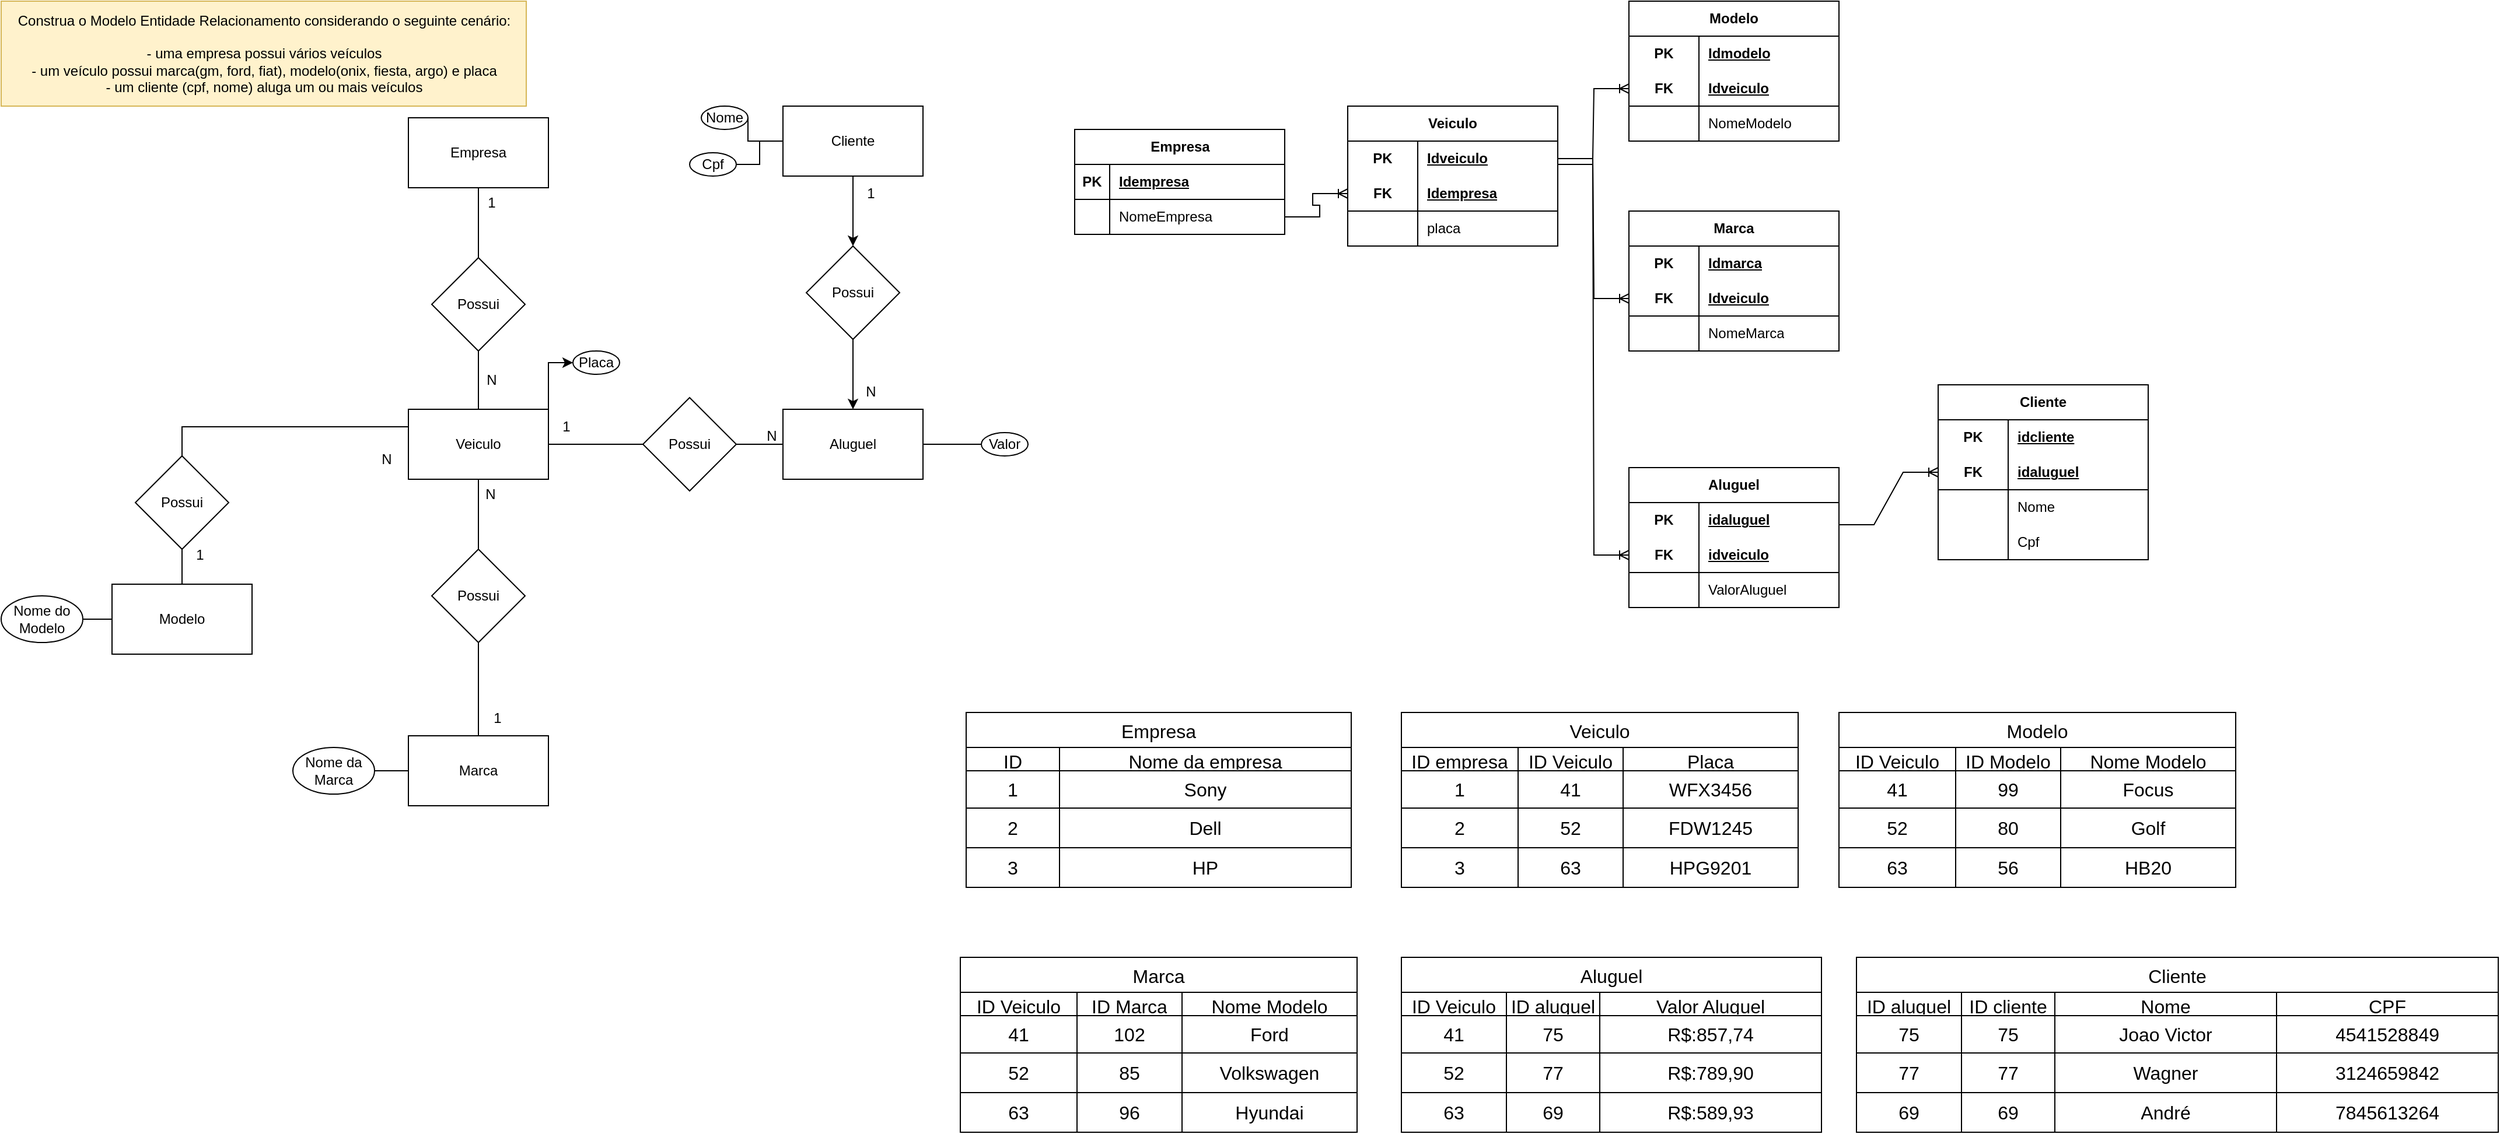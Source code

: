<mxfile version="21.6.5" type="device">
  <diagram name="Página-1" id="m7xmoIJiUXpH-8g4LTU8">
    <mxGraphModel dx="1750" dy="957" grid="1" gridSize="10" guides="1" tooltips="1" connect="1" arrows="1" fold="1" page="1" pageScale="1" pageWidth="827" pageHeight="1169" math="0" shadow="0">
      <root>
        <mxCell id="0" />
        <mxCell id="1" parent="0" />
        <mxCell id="D3Kv2kdewBgRdWN8MboX-1" value="&lt;div&gt;Construa o Modelo Entidade Relacionamento considerando o seguinte cenário:&lt;/div&gt;&lt;div&gt;&lt;span style=&quot;background-color: initial;&quot;&gt;&lt;br&gt;&lt;/span&gt;&lt;/div&gt;&lt;div&gt;&lt;span style=&quot;background-color: initial;&quot;&gt;- uma empresa possui vários veículos&lt;/span&gt;&lt;br&gt;&lt;/div&gt;&lt;div&gt;- um veículo possui marca(gm, ford, fiat), modelo(onix, fiesta, argo) e placa&lt;/div&gt;&lt;div&gt;- um cliente (cpf, nome) aluga um ou mais veículos&lt;/div&gt;" style="text;html=1;align=center;verticalAlign=middle;resizable=0;points=[];autosize=1;strokeColor=#d6b656;fillColor=#fff2cc;" parent="1" vertex="1">
          <mxGeometry width="450" height="90" as="geometry" />
        </mxCell>
        <mxCell id="D3Kv2kdewBgRdWN8MboX-6" style="edgeStyle=orthogonalEdgeStyle;rounded=0;orthogonalLoop=1;jettySize=auto;html=1;exitX=0.5;exitY=1;exitDx=0;exitDy=0;entryX=0.5;entryY=0;entryDx=0;entryDy=0;endArrow=none;endFill=0;" parent="1" source="D3Kv2kdewBgRdWN8MboX-2" target="D3Kv2kdewBgRdWN8MboX-3" edge="1">
          <mxGeometry relative="1" as="geometry" />
        </mxCell>
        <mxCell id="AdL6GkyNbmCm2F0Egglh-11" style="edgeStyle=orthogonalEdgeStyle;rounded=0;orthogonalLoop=1;jettySize=auto;html=1;exitX=1;exitY=0;exitDx=0;exitDy=0;entryX=0;entryY=0.5;entryDx=0;entryDy=0;" parent="1" source="D3Kv2kdewBgRdWN8MboX-2" target="D3Kv2kdewBgRdWN8MboX-5" edge="1">
          <mxGeometry relative="1" as="geometry" />
        </mxCell>
        <mxCell id="AdL6GkyNbmCm2F0Egglh-12" style="edgeStyle=orthogonalEdgeStyle;rounded=0;orthogonalLoop=1;jettySize=auto;html=1;exitX=1;exitY=0.5;exitDx=0;exitDy=0;entryX=0;entryY=0.5;entryDx=0;entryDy=0;endArrow=none;endFill=0;" parent="1" source="D3Kv2kdewBgRdWN8MboX-2" target="D3Kv2kdewBgRdWN8MboX-38" edge="1">
          <mxGeometry relative="1" as="geometry">
            <mxPoint x="560" y="380" as="targetPoint" />
          </mxGeometry>
        </mxCell>
        <mxCell id="AdL6GkyNbmCm2F0Egglh-16" style="edgeStyle=orthogonalEdgeStyle;rounded=0;orthogonalLoop=1;jettySize=auto;html=1;exitX=0;exitY=0.25;exitDx=0;exitDy=0;entryX=0.5;entryY=0;entryDx=0;entryDy=0;endArrow=none;endFill=0;" parent="1" source="D3Kv2kdewBgRdWN8MboX-2" target="AdL6GkyNbmCm2F0Egglh-3" edge="1">
          <mxGeometry relative="1" as="geometry" />
        </mxCell>
        <mxCell id="D3Kv2kdewBgRdWN8MboX-2" value="Veiculo" style="rounded=0;whiteSpace=wrap;html=1;" parent="1" vertex="1">
          <mxGeometry x="349" y="350" width="120" height="60" as="geometry" />
        </mxCell>
        <mxCell id="D3Kv2kdewBgRdWN8MboX-3" value="Possui" style="rhombus;whiteSpace=wrap;html=1;" parent="1" vertex="1">
          <mxGeometry x="369" y="470" width="80" height="80" as="geometry" />
        </mxCell>
        <mxCell id="D3Kv2kdewBgRdWN8MboX-7" value="" style="edgeStyle=orthogonalEdgeStyle;rounded=0;orthogonalLoop=1;jettySize=auto;html=1;exitX=0.5;exitY=1;exitDx=0;exitDy=0;entryX=0.5;entryY=0;entryDx=0;entryDy=0;endArrow=none;endFill=0;" parent="1" source="D3Kv2kdewBgRdWN8MboX-3" target="D3Kv2kdewBgRdWN8MboX-4" edge="1">
          <mxGeometry relative="1" as="geometry" />
        </mxCell>
        <mxCell id="D3Kv2kdewBgRdWN8MboX-36" style="edgeStyle=orthogonalEdgeStyle;rounded=0;orthogonalLoop=1;jettySize=auto;html=1;exitX=0;exitY=0.5;exitDx=0;exitDy=0;entryX=1;entryY=0.5;entryDx=0;entryDy=0;endArrow=none;endFill=0;" parent="1" source="D3Kv2kdewBgRdWN8MboX-4" target="D3Kv2kdewBgRdWN8MboX-35" edge="1">
          <mxGeometry relative="1" as="geometry" />
        </mxCell>
        <mxCell id="D3Kv2kdewBgRdWN8MboX-4" value="Marca" style="rounded=0;whiteSpace=wrap;html=1;" parent="1" vertex="1">
          <mxGeometry x="349" y="630" width="120" height="60" as="geometry" />
        </mxCell>
        <mxCell id="D3Kv2kdewBgRdWN8MboX-5" value="Placa" style="ellipse;whiteSpace=wrap;html=1;" parent="1" vertex="1">
          <mxGeometry x="490" y="300" width="40" height="20" as="geometry" />
        </mxCell>
        <mxCell id="D3Kv2kdewBgRdWN8MboX-9" value="N" style="text;html=1;align=center;verticalAlign=middle;resizable=0;points=[];autosize=1;strokeColor=none;fillColor=none;" parent="1" vertex="1">
          <mxGeometry x="404" y="408" width="30" height="30" as="geometry" />
        </mxCell>
        <mxCell id="D3Kv2kdewBgRdWN8MboX-10" value="1" style="text;html=1;align=center;verticalAlign=middle;resizable=0;points=[];autosize=1;strokeColor=none;fillColor=none;" parent="1" vertex="1">
          <mxGeometry x="410" y="600" width="30" height="30" as="geometry" />
        </mxCell>
        <mxCell id="AdL6GkyNbmCm2F0Egglh-14" style="edgeStyle=orthogonalEdgeStyle;rounded=0;orthogonalLoop=1;jettySize=auto;html=1;exitX=0;exitY=0.5;exitDx=0;exitDy=0;endArrow=none;endFill=0;" parent="1" source="D3Kv2kdewBgRdWN8MboX-11" target="D3Kv2kdewBgRdWN8MboX-24" edge="1">
          <mxGeometry relative="1" as="geometry" />
        </mxCell>
        <mxCell id="D3Kv2kdewBgRdWN8MboX-11" value="Modelo" style="rounded=0;whiteSpace=wrap;html=1;" parent="1" vertex="1">
          <mxGeometry x="95" y="500" width="120" height="60" as="geometry" />
        </mxCell>
        <mxCell id="D3Kv2kdewBgRdWN8MboX-24" value="Nome do Modelo" style="ellipse;whiteSpace=wrap;html=1;" parent="1" vertex="1">
          <mxGeometry y="510" width="70" height="40" as="geometry" />
        </mxCell>
        <mxCell id="D3Kv2kdewBgRdWN8MboX-31" style="edgeStyle=orthogonalEdgeStyle;rounded=0;orthogonalLoop=1;jettySize=auto;html=1;exitX=0.5;exitY=1;exitDx=0;exitDy=0;entryX=0.5;entryY=0;entryDx=0;entryDy=0;endArrow=none;endFill=0;" parent="1" source="D3Kv2kdewBgRdWN8MboX-28" target="D3Kv2kdewBgRdWN8MboX-29" edge="1">
          <mxGeometry relative="1" as="geometry" />
        </mxCell>
        <mxCell id="D3Kv2kdewBgRdWN8MboX-28" value="Empresa" style="rounded=0;whiteSpace=wrap;html=1;" parent="1" vertex="1">
          <mxGeometry x="349" y="100" width="120" height="60" as="geometry" />
        </mxCell>
        <mxCell id="D3Kv2kdewBgRdWN8MboX-30" style="edgeStyle=orthogonalEdgeStyle;rounded=0;orthogonalLoop=1;jettySize=auto;html=1;exitX=0.5;exitY=1;exitDx=0;exitDy=0;entryX=0.5;entryY=0;entryDx=0;entryDy=0;endArrow=none;endFill=0;" parent="1" source="D3Kv2kdewBgRdWN8MboX-29" target="D3Kv2kdewBgRdWN8MboX-2" edge="1">
          <mxGeometry relative="1" as="geometry" />
        </mxCell>
        <mxCell id="D3Kv2kdewBgRdWN8MboX-29" value="Possui" style="rhombus;whiteSpace=wrap;html=1;" parent="1" vertex="1">
          <mxGeometry x="369" y="220" width="80" height="80" as="geometry" />
        </mxCell>
        <mxCell id="D3Kv2kdewBgRdWN8MboX-32" value="1" style="text;html=1;align=center;verticalAlign=middle;resizable=0;points=[];autosize=1;strokeColor=none;fillColor=none;" parent="1" vertex="1">
          <mxGeometry x="405" y="158" width="30" height="30" as="geometry" />
        </mxCell>
        <mxCell id="D3Kv2kdewBgRdWN8MboX-33" value="N" style="text;html=1;align=center;verticalAlign=middle;resizable=0;points=[];autosize=1;strokeColor=none;fillColor=none;" parent="1" vertex="1">
          <mxGeometry x="405" y="310" width="30" height="30" as="geometry" />
        </mxCell>
        <mxCell id="D3Kv2kdewBgRdWN8MboX-35" value="Nome da Marca" style="ellipse;whiteSpace=wrap;html=1;" parent="1" vertex="1">
          <mxGeometry x="250" y="640" width="70" height="40" as="geometry" />
        </mxCell>
        <mxCell id="99dT3s3X56c16PWHhJvQ-102" style="edgeStyle=orthogonalEdgeStyle;rounded=0;orthogonalLoop=1;jettySize=auto;html=1;exitX=1;exitY=0.5;exitDx=0;exitDy=0;entryX=0;entryY=0.5;entryDx=0;entryDy=0;endArrow=none;endFill=0;" parent="1" source="D3Kv2kdewBgRdWN8MboX-37" target="99dT3s3X56c16PWHhJvQ-98" edge="1">
          <mxGeometry relative="1" as="geometry" />
        </mxCell>
        <mxCell id="D3Kv2kdewBgRdWN8MboX-37" value="Aluguel" style="rounded=0;whiteSpace=wrap;html=1;" parent="1" vertex="1">
          <mxGeometry x="670" y="350" width="120" height="60" as="geometry" />
        </mxCell>
        <mxCell id="AdL6GkyNbmCm2F0Egglh-13" style="edgeStyle=orthogonalEdgeStyle;rounded=0;orthogonalLoop=1;jettySize=auto;html=1;exitX=1;exitY=0.5;exitDx=0;exitDy=0;entryX=0;entryY=0.5;entryDx=0;entryDy=0;endArrow=none;endFill=0;" parent="1" source="D3Kv2kdewBgRdWN8MboX-38" target="D3Kv2kdewBgRdWN8MboX-37" edge="1">
          <mxGeometry relative="1" as="geometry" />
        </mxCell>
        <mxCell id="D3Kv2kdewBgRdWN8MboX-38" value="Possui" style="rhombus;whiteSpace=wrap;html=1;" parent="1" vertex="1">
          <mxGeometry x="550" y="340" width="80" height="80" as="geometry" />
        </mxCell>
        <mxCell id="D3Kv2kdewBgRdWN8MboX-41" value="Nome" style="ellipse;whiteSpace=wrap;html=1;" parent="1" vertex="1">
          <mxGeometry x="600" y="90" width="40" height="20" as="geometry" />
        </mxCell>
        <mxCell id="D3Kv2kdewBgRdWN8MboX-42" value="Cpf" style="ellipse;whiteSpace=wrap;html=1;" parent="1" vertex="1">
          <mxGeometry x="590" y="130" width="40" height="20" as="geometry" />
        </mxCell>
        <mxCell id="D3Kv2kdewBgRdWN8MboX-49" value="N" style="text;html=1;align=center;verticalAlign=middle;resizable=0;points=[];autosize=1;strokeColor=none;fillColor=none;" parent="1" vertex="1">
          <mxGeometry x="315" y="378" width="30" height="30" as="geometry" />
        </mxCell>
        <mxCell id="AdL6GkyNbmCm2F0Egglh-4" style="edgeStyle=orthogonalEdgeStyle;rounded=0;orthogonalLoop=1;jettySize=auto;html=1;exitX=0.5;exitY=1;exitDx=0;exitDy=0;entryX=0.5;entryY=0;entryDx=0;entryDy=0;endArrow=none;endFill=0;" parent="1" source="AdL6GkyNbmCm2F0Egglh-3" target="D3Kv2kdewBgRdWN8MboX-11" edge="1">
          <mxGeometry relative="1" as="geometry" />
        </mxCell>
        <mxCell id="AdL6GkyNbmCm2F0Egglh-3" value="Possui" style="rhombus;whiteSpace=wrap;html=1;" parent="1" vertex="1">
          <mxGeometry x="115" y="390" width="80" height="80" as="geometry" />
        </mxCell>
        <mxCell id="AdL6GkyNbmCm2F0Egglh-7" value="1" style="text;html=1;align=center;verticalAlign=middle;resizable=0;points=[];autosize=1;strokeColor=none;fillColor=none;" parent="1" vertex="1">
          <mxGeometry x="155" y="460" width="30" height="30" as="geometry" />
        </mxCell>
        <mxCell id="adpA1Ef6LthHlS2hRGv--2" style="edgeStyle=orthogonalEdgeStyle;rounded=0;orthogonalLoop=1;jettySize=auto;html=1;exitX=0.5;exitY=1;exitDx=0;exitDy=0;entryX=0.5;entryY=0;entryDx=0;entryDy=0;" parent="1" source="adpA1Ef6LthHlS2hRGv--1" target="D3Kv2kdewBgRdWN8MboX-37" edge="1">
          <mxGeometry relative="1" as="geometry" />
        </mxCell>
        <mxCell id="adpA1Ef6LthHlS2hRGv--1" value="Possui" style="rhombus;whiteSpace=wrap;html=1;" parent="1" vertex="1">
          <mxGeometry x="690" y="210" width="80" height="80" as="geometry" />
        </mxCell>
        <mxCell id="adpA1Ef6LthHlS2hRGv--4" style="edgeStyle=orthogonalEdgeStyle;rounded=0;orthogonalLoop=1;jettySize=auto;html=1;exitX=0.5;exitY=1;exitDx=0;exitDy=0;entryX=0.5;entryY=0;entryDx=0;entryDy=0;" parent="1" source="adpA1Ef6LthHlS2hRGv--3" target="adpA1Ef6LthHlS2hRGv--1" edge="1">
          <mxGeometry relative="1" as="geometry" />
        </mxCell>
        <mxCell id="adpA1Ef6LthHlS2hRGv--5" style="edgeStyle=orthogonalEdgeStyle;rounded=0;orthogonalLoop=1;jettySize=auto;html=1;exitX=0;exitY=0.5;exitDx=0;exitDy=0;entryX=1;entryY=0.5;entryDx=0;entryDy=0;endArrow=none;endFill=0;" parent="1" source="adpA1Ef6LthHlS2hRGv--3" target="D3Kv2kdewBgRdWN8MboX-41" edge="1">
          <mxGeometry relative="1" as="geometry" />
        </mxCell>
        <mxCell id="adpA1Ef6LthHlS2hRGv--8" style="edgeStyle=orthogonalEdgeStyle;rounded=0;orthogonalLoop=1;jettySize=auto;html=1;exitX=0;exitY=0.5;exitDx=0;exitDy=0;endArrow=none;endFill=0;" parent="1" source="adpA1Ef6LthHlS2hRGv--3" target="D3Kv2kdewBgRdWN8MboX-42" edge="1">
          <mxGeometry relative="1" as="geometry" />
        </mxCell>
        <mxCell id="adpA1Ef6LthHlS2hRGv--3" value="Cliente" style="rounded=0;whiteSpace=wrap;html=1;" parent="1" vertex="1">
          <mxGeometry x="670" y="90" width="120" height="60" as="geometry" />
        </mxCell>
        <mxCell id="adpA1Ef6LthHlS2hRGv--9" value="1" style="text;html=1;align=center;verticalAlign=middle;resizable=0;points=[];autosize=1;strokeColor=none;fillColor=none;" parent="1" vertex="1">
          <mxGeometry x="730" y="150" width="30" height="30" as="geometry" />
        </mxCell>
        <mxCell id="adpA1Ef6LthHlS2hRGv--10" value="N" style="text;html=1;align=center;verticalAlign=middle;resizable=0;points=[];autosize=1;strokeColor=none;fillColor=none;" parent="1" vertex="1">
          <mxGeometry x="730" y="320" width="30" height="30" as="geometry" />
        </mxCell>
        <mxCell id="adpA1Ef6LthHlS2hRGv--11" value="N" style="text;html=1;align=center;verticalAlign=middle;resizable=0;points=[];autosize=1;strokeColor=none;fillColor=none;" parent="1" vertex="1">
          <mxGeometry x="645" y="358" width="30" height="30" as="geometry" />
        </mxCell>
        <mxCell id="adpA1Ef6LthHlS2hRGv--12" value="1" style="text;html=1;align=center;verticalAlign=middle;resizable=0;points=[];autosize=1;strokeColor=none;fillColor=none;" parent="1" vertex="1">
          <mxGeometry x="469" y="350" width="30" height="30" as="geometry" />
        </mxCell>
        <mxCell id="BldjLNA9KMavHWoSQHDX-27" value="Veiculo" style="shape=table;startSize=30;container=1;collapsible=1;childLayout=tableLayout;fixedRows=1;rowLines=0;fontStyle=1;align=center;resizeLast=1;html=1;whiteSpace=wrap;" parent="1" vertex="1">
          <mxGeometry x="1154" y="90" width="180" height="120" as="geometry" />
        </mxCell>
        <mxCell id="BldjLNA9KMavHWoSQHDX-28" value="" style="shape=tableRow;horizontal=0;startSize=0;swimlaneHead=0;swimlaneBody=0;fillColor=none;collapsible=0;dropTarget=0;points=[[0,0.5],[1,0.5]];portConstraint=eastwest;top=0;left=0;right=0;bottom=0;html=1;" parent="BldjLNA9KMavHWoSQHDX-27" vertex="1">
          <mxGeometry y="30" width="180" height="30" as="geometry" />
        </mxCell>
        <mxCell id="BldjLNA9KMavHWoSQHDX-29" value="PK" style="shape=partialRectangle;connectable=0;fillColor=none;top=0;left=0;bottom=0;right=0;fontStyle=1;overflow=hidden;html=1;whiteSpace=wrap;" parent="BldjLNA9KMavHWoSQHDX-28" vertex="1">
          <mxGeometry width="60" height="30" as="geometry">
            <mxRectangle width="60" height="30" as="alternateBounds" />
          </mxGeometry>
        </mxCell>
        <mxCell id="BldjLNA9KMavHWoSQHDX-30" value="Idveiculo" style="shape=partialRectangle;connectable=0;fillColor=none;top=0;left=0;bottom=0;right=0;align=left;spacingLeft=6;fontStyle=5;overflow=hidden;html=1;whiteSpace=wrap;" parent="BldjLNA9KMavHWoSQHDX-28" vertex="1">
          <mxGeometry x="60" width="120" height="30" as="geometry">
            <mxRectangle width="120" height="30" as="alternateBounds" />
          </mxGeometry>
        </mxCell>
        <mxCell id="BldjLNA9KMavHWoSQHDX-31" value="" style="shape=tableRow;horizontal=0;startSize=0;swimlaneHead=0;swimlaneBody=0;fillColor=none;collapsible=0;dropTarget=0;points=[[0,0.5],[1,0.5]];portConstraint=eastwest;top=0;left=0;right=0;bottom=1;html=1;" parent="BldjLNA9KMavHWoSQHDX-27" vertex="1">
          <mxGeometry y="60" width="180" height="30" as="geometry" />
        </mxCell>
        <mxCell id="BldjLNA9KMavHWoSQHDX-32" value="FK" style="shape=partialRectangle;connectable=0;fillColor=none;top=0;left=0;bottom=0;right=0;fontStyle=1;overflow=hidden;html=1;whiteSpace=wrap;" parent="BldjLNA9KMavHWoSQHDX-31" vertex="1">
          <mxGeometry width="60" height="30" as="geometry">
            <mxRectangle width="60" height="30" as="alternateBounds" />
          </mxGeometry>
        </mxCell>
        <mxCell id="BldjLNA9KMavHWoSQHDX-33" value="Idempresa" style="shape=partialRectangle;connectable=0;fillColor=none;top=0;left=0;bottom=0;right=0;align=left;spacingLeft=6;fontStyle=5;overflow=hidden;html=1;whiteSpace=wrap;" parent="BldjLNA9KMavHWoSQHDX-31" vertex="1">
          <mxGeometry x="60" width="120" height="30" as="geometry">
            <mxRectangle width="120" height="30" as="alternateBounds" />
          </mxGeometry>
        </mxCell>
        <mxCell id="BldjLNA9KMavHWoSQHDX-34" value="" style="shape=tableRow;horizontal=0;startSize=0;swimlaneHead=0;swimlaneBody=0;fillColor=none;collapsible=0;dropTarget=0;points=[[0,0.5],[1,0.5]];portConstraint=eastwest;top=0;left=0;right=0;bottom=0;html=1;" parent="BldjLNA9KMavHWoSQHDX-27" vertex="1">
          <mxGeometry y="90" width="180" height="30" as="geometry" />
        </mxCell>
        <mxCell id="BldjLNA9KMavHWoSQHDX-35" value="" style="shape=partialRectangle;connectable=0;fillColor=none;top=0;left=0;bottom=0;right=0;editable=1;overflow=hidden;html=1;whiteSpace=wrap;" parent="BldjLNA9KMavHWoSQHDX-34" vertex="1">
          <mxGeometry width="60" height="30" as="geometry">
            <mxRectangle width="60" height="30" as="alternateBounds" />
          </mxGeometry>
        </mxCell>
        <mxCell id="BldjLNA9KMavHWoSQHDX-36" value="placa" style="shape=partialRectangle;connectable=0;fillColor=none;top=0;left=0;bottom=0;right=0;align=left;spacingLeft=6;overflow=hidden;html=1;whiteSpace=wrap;" parent="BldjLNA9KMavHWoSQHDX-34" vertex="1">
          <mxGeometry x="60" width="120" height="30" as="geometry">
            <mxRectangle width="120" height="30" as="alternateBounds" />
          </mxGeometry>
        </mxCell>
        <mxCell id="BldjLNA9KMavHWoSQHDX-40" value="Modelo" style="shape=table;startSize=30;container=1;collapsible=1;childLayout=tableLayout;fixedRows=1;rowLines=0;fontStyle=1;align=center;resizeLast=1;html=1;whiteSpace=wrap;" parent="1" vertex="1">
          <mxGeometry x="1395" width="180" height="120" as="geometry" />
        </mxCell>
        <mxCell id="BldjLNA9KMavHWoSQHDX-41" value="" style="shape=tableRow;horizontal=0;startSize=0;swimlaneHead=0;swimlaneBody=0;fillColor=none;collapsible=0;dropTarget=0;points=[[0,0.5],[1,0.5]];portConstraint=eastwest;top=0;left=0;right=0;bottom=0;html=1;" parent="BldjLNA9KMavHWoSQHDX-40" vertex="1">
          <mxGeometry y="30" width="180" height="30" as="geometry" />
        </mxCell>
        <mxCell id="BldjLNA9KMavHWoSQHDX-42" value="PK" style="shape=partialRectangle;connectable=0;fillColor=none;top=0;left=0;bottom=0;right=0;fontStyle=1;overflow=hidden;html=1;whiteSpace=wrap;" parent="BldjLNA9KMavHWoSQHDX-41" vertex="1">
          <mxGeometry width="60" height="30" as="geometry">
            <mxRectangle width="60" height="30" as="alternateBounds" />
          </mxGeometry>
        </mxCell>
        <mxCell id="BldjLNA9KMavHWoSQHDX-43" value="Idmodelo" style="shape=partialRectangle;connectable=0;fillColor=none;top=0;left=0;bottom=0;right=0;align=left;spacingLeft=6;fontStyle=5;overflow=hidden;html=1;whiteSpace=wrap;" parent="BldjLNA9KMavHWoSQHDX-41" vertex="1">
          <mxGeometry x="60" width="120" height="30" as="geometry">
            <mxRectangle width="120" height="30" as="alternateBounds" />
          </mxGeometry>
        </mxCell>
        <mxCell id="BldjLNA9KMavHWoSQHDX-44" value="" style="shape=tableRow;horizontal=0;startSize=0;swimlaneHead=0;swimlaneBody=0;fillColor=none;collapsible=0;dropTarget=0;points=[[0,0.5],[1,0.5]];portConstraint=eastwest;top=0;left=0;right=0;bottom=1;html=1;" parent="BldjLNA9KMavHWoSQHDX-40" vertex="1">
          <mxGeometry y="60" width="180" height="30" as="geometry" />
        </mxCell>
        <mxCell id="BldjLNA9KMavHWoSQHDX-45" value="FK" style="shape=partialRectangle;connectable=0;fillColor=none;top=0;left=0;bottom=0;right=0;fontStyle=1;overflow=hidden;html=1;whiteSpace=wrap;" parent="BldjLNA9KMavHWoSQHDX-44" vertex="1">
          <mxGeometry width="60" height="30" as="geometry">
            <mxRectangle width="60" height="30" as="alternateBounds" />
          </mxGeometry>
        </mxCell>
        <mxCell id="BldjLNA9KMavHWoSQHDX-46" value="Idveiculo" style="shape=partialRectangle;connectable=0;fillColor=none;top=0;left=0;bottom=0;right=0;align=left;spacingLeft=6;fontStyle=5;overflow=hidden;html=1;whiteSpace=wrap;" parent="BldjLNA9KMavHWoSQHDX-44" vertex="1">
          <mxGeometry x="60" width="120" height="30" as="geometry">
            <mxRectangle width="120" height="30" as="alternateBounds" />
          </mxGeometry>
        </mxCell>
        <mxCell id="BldjLNA9KMavHWoSQHDX-47" value="" style="shape=tableRow;horizontal=0;startSize=0;swimlaneHead=0;swimlaneBody=0;fillColor=none;collapsible=0;dropTarget=0;points=[[0,0.5],[1,0.5]];portConstraint=eastwest;top=0;left=0;right=0;bottom=0;html=1;" parent="BldjLNA9KMavHWoSQHDX-40" vertex="1">
          <mxGeometry y="90" width="180" height="30" as="geometry" />
        </mxCell>
        <mxCell id="BldjLNA9KMavHWoSQHDX-48" value="" style="shape=partialRectangle;connectable=0;fillColor=none;top=0;left=0;bottom=0;right=0;editable=1;overflow=hidden;html=1;whiteSpace=wrap;" parent="BldjLNA9KMavHWoSQHDX-47" vertex="1">
          <mxGeometry width="60" height="30" as="geometry">
            <mxRectangle width="60" height="30" as="alternateBounds" />
          </mxGeometry>
        </mxCell>
        <mxCell id="BldjLNA9KMavHWoSQHDX-49" value="NomeModelo" style="shape=partialRectangle;connectable=0;fillColor=none;top=0;left=0;bottom=0;right=0;align=left;spacingLeft=6;overflow=hidden;html=1;whiteSpace=wrap;" parent="BldjLNA9KMavHWoSQHDX-47" vertex="1">
          <mxGeometry x="60" width="120" height="30" as="geometry">
            <mxRectangle width="120" height="30" as="alternateBounds" />
          </mxGeometry>
        </mxCell>
        <mxCell id="BldjLNA9KMavHWoSQHDX-70" value="Empresa" style="shape=table;startSize=30;container=1;collapsible=1;childLayout=tableLayout;fixedRows=1;rowLines=0;fontStyle=1;align=center;resizeLast=1;html=1;" parent="1" vertex="1">
          <mxGeometry x="920" y="110" width="180" height="90" as="geometry" />
        </mxCell>
        <mxCell id="BldjLNA9KMavHWoSQHDX-71" value="" style="shape=tableRow;horizontal=0;startSize=0;swimlaneHead=0;swimlaneBody=0;fillColor=none;collapsible=0;dropTarget=0;points=[[0,0.5],[1,0.5]];portConstraint=eastwest;top=0;left=0;right=0;bottom=1;" parent="BldjLNA9KMavHWoSQHDX-70" vertex="1">
          <mxGeometry y="30" width="180" height="30" as="geometry" />
        </mxCell>
        <mxCell id="BldjLNA9KMavHWoSQHDX-72" value="PK" style="shape=partialRectangle;connectable=0;fillColor=none;top=0;left=0;bottom=0;right=0;fontStyle=1;overflow=hidden;whiteSpace=wrap;html=1;" parent="BldjLNA9KMavHWoSQHDX-71" vertex="1">
          <mxGeometry width="30" height="30" as="geometry">
            <mxRectangle width="30" height="30" as="alternateBounds" />
          </mxGeometry>
        </mxCell>
        <mxCell id="BldjLNA9KMavHWoSQHDX-73" value="Idempresa" style="shape=partialRectangle;connectable=0;fillColor=none;top=0;left=0;bottom=0;right=0;align=left;spacingLeft=6;fontStyle=5;overflow=hidden;whiteSpace=wrap;html=1;" parent="BldjLNA9KMavHWoSQHDX-71" vertex="1">
          <mxGeometry x="30" width="150" height="30" as="geometry">
            <mxRectangle width="150" height="30" as="alternateBounds" />
          </mxGeometry>
        </mxCell>
        <mxCell id="BldjLNA9KMavHWoSQHDX-74" value="" style="shape=tableRow;horizontal=0;startSize=0;swimlaneHead=0;swimlaneBody=0;fillColor=none;collapsible=0;dropTarget=0;points=[[0,0.5],[1,0.5]];portConstraint=eastwest;top=0;left=0;right=0;bottom=0;" parent="BldjLNA9KMavHWoSQHDX-70" vertex="1">
          <mxGeometry y="60" width="180" height="30" as="geometry" />
        </mxCell>
        <mxCell id="BldjLNA9KMavHWoSQHDX-75" value="" style="shape=partialRectangle;connectable=0;fillColor=none;top=0;left=0;bottom=0;right=0;editable=1;overflow=hidden;whiteSpace=wrap;html=1;" parent="BldjLNA9KMavHWoSQHDX-74" vertex="1">
          <mxGeometry width="30" height="30" as="geometry">
            <mxRectangle width="30" height="30" as="alternateBounds" />
          </mxGeometry>
        </mxCell>
        <mxCell id="BldjLNA9KMavHWoSQHDX-76" value="NomeEmpresa" style="shape=partialRectangle;connectable=0;fillColor=none;top=0;left=0;bottom=0;right=0;align=left;spacingLeft=6;overflow=hidden;whiteSpace=wrap;html=1;" parent="BldjLNA9KMavHWoSQHDX-74" vertex="1">
          <mxGeometry x="30" width="150" height="30" as="geometry">
            <mxRectangle width="150" height="30" as="alternateBounds" />
          </mxGeometry>
        </mxCell>
        <mxCell id="BldjLNA9KMavHWoSQHDX-83" value="Marca" style="shape=table;startSize=30;container=1;collapsible=1;childLayout=tableLayout;fixedRows=1;rowLines=0;fontStyle=1;align=center;resizeLast=1;html=1;whiteSpace=wrap;" parent="1" vertex="1">
          <mxGeometry x="1395" y="180" width="180" height="120" as="geometry" />
        </mxCell>
        <mxCell id="BldjLNA9KMavHWoSQHDX-84" value="" style="shape=tableRow;horizontal=0;startSize=0;swimlaneHead=0;swimlaneBody=0;fillColor=none;collapsible=0;dropTarget=0;points=[[0,0.5],[1,0.5]];portConstraint=eastwest;top=0;left=0;right=0;bottom=0;html=1;" parent="BldjLNA9KMavHWoSQHDX-83" vertex="1">
          <mxGeometry y="30" width="180" height="30" as="geometry" />
        </mxCell>
        <mxCell id="BldjLNA9KMavHWoSQHDX-85" value="PK" style="shape=partialRectangle;connectable=0;fillColor=none;top=0;left=0;bottom=0;right=0;fontStyle=1;overflow=hidden;html=1;whiteSpace=wrap;" parent="BldjLNA9KMavHWoSQHDX-84" vertex="1">
          <mxGeometry width="60" height="30" as="geometry">
            <mxRectangle width="60" height="30" as="alternateBounds" />
          </mxGeometry>
        </mxCell>
        <mxCell id="BldjLNA9KMavHWoSQHDX-86" value="Idmarca" style="shape=partialRectangle;connectable=0;fillColor=none;top=0;left=0;bottom=0;right=0;align=left;spacingLeft=6;fontStyle=5;overflow=hidden;html=1;whiteSpace=wrap;" parent="BldjLNA9KMavHWoSQHDX-84" vertex="1">
          <mxGeometry x="60" width="120" height="30" as="geometry">
            <mxRectangle width="120" height="30" as="alternateBounds" />
          </mxGeometry>
        </mxCell>
        <mxCell id="BldjLNA9KMavHWoSQHDX-87" value="" style="shape=tableRow;horizontal=0;startSize=0;swimlaneHead=0;swimlaneBody=0;fillColor=none;collapsible=0;dropTarget=0;points=[[0,0.5],[1,0.5]];portConstraint=eastwest;top=0;left=0;right=0;bottom=1;html=1;" parent="BldjLNA9KMavHWoSQHDX-83" vertex="1">
          <mxGeometry y="60" width="180" height="30" as="geometry" />
        </mxCell>
        <mxCell id="BldjLNA9KMavHWoSQHDX-88" value="FK" style="shape=partialRectangle;connectable=0;fillColor=none;top=0;left=0;bottom=0;right=0;fontStyle=1;overflow=hidden;html=1;whiteSpace=wrap;" parent="BldjLNA9KMavHWoSQHDX-87" vertex="1">
          <mxGeometry width="60" height="30" as="geometry">
            <mxRectangle width="60" height="30" as="alternateBounds" />
          </mxGeometry>
        </mxCell>
        <mxCell id="BldjLNA9KMavHWoSQHDX-89" value="Idveiculo" style="shape=partialRectangle;connectable=0;fillColor=none;top=0;left=0;bottom=0;right=0;align=left;spacingLeft=6;fontStyle=5;overflow=hidden;html=1;whiteSpace=wrap;" parent="BldjLNA9KMavHWoSQHDX-87" vertex="1">
          <mxGeometry x="60" width="120" height="30" as="geometry">
            <mxRectangle width="120" height="30" as="alternateBounds" />
          </mxGeometry>
        </mxCell>
        <mxCell id="BldjLNA9KMavHWoSQHDX-90" value="" style="shape=tableRow;horizontal=0;startSize=0;swimlaneHead=0;swimlaneBody=0;fillColor=none;collapsible=0;dropTarget=0;points=[[0,0.5],[1,0.5]];portConstraint=eastwest;top=0;left=0;right=0;bottom=0;html=1;" parent="BldjLNA9KMavHWoSQHDX-83" vertex="1">
          <mxGeometry y="90" width="180" height="30" as="geometry" />
        </mxCell>
        <mxCell id="BldjLNA9KMavHWoSQHDX-91" value="" style="shape=partialRectangle;connectable=0;fillColor=none;top=0;left=0;bottom=0;right=0;editable=1;overflow=hidden;html=1;whiteSpace=wrap;" parent="BldjLNA9KMavHWoSQHDX-90" vertex="1">
          <mxGeometry width="60" height="30" as="geometry">
            <mxRectangle width="60" height="30" as="alternateBounds" />
          </mxGeometry>
        </mxCell>
        <mxCell id="BldjLNA9KMavHWoSQHDX-92" value="NomeMarca" style="shape=partialRectangle;connectable=0;fillColor=none;top=0;left=0;bottom=0;right=0;align=left;spacingLeft=6;overflow=hidden;html=1;whiteSpace=wrap;" parent="BldjLNA9KMavHWoSQHDX-90" vertex="1">
          <mxGeometry x="60" width="120" height="30" as="geometry">
            <mxRectangle width="120" height="30" as="alternateBounds" />
          </mxGeometry>
        </mxCell>
        <mxCell id="BldjLNA9KMavHWoSQHDX-93" value="Aluguel" style="shape=table;startSize=30;container=1;collapsible=1;childLayout=tableLayout;fixedRows=1;rowLines=0;fontStyle=1;align=center;resizeLast=1;html=1;whiteSpace=wrap;" parent="1" vertex="1">
          <mxGeometry x="1395" y="400" width="180" height="120" as="geometry" />
        </mxCell>
        <mxCell id="BldjLNA9KMavHWoSQHDX-94" value="" style="shape=tableRow;horizontal=0;startSize=0;swimlaneHead=0;swimlaneBody=0;fillColor=none;collapsible=0;dropTarget=0;points=[[0,0.5],[1,0.5]];portConstraint=eastwest;top=0;left=0;right=0;bottom=0;html=1;" parent="BldjLNA9KMavHWoSQHDX-93" vertex="1">
          <mxGeometry y="30" width="180" height="30" as="geometry" />
        </mxCell>
        <mxCell id="BldjLNA9KMavHWoSQHDX-95" value="PK" style="shape=partialRectangle;connectable=0;fillColor=none;top=0;left=0;bottom=0;right=0;fontStyle=1;overflow=hidden;html=1;whiteSpace=wrap;" parent="BldjLNA9KMavHWoSQHDX-94" vertex="1">
          <mxGeometry width="60" height="30" as="geometry">
            <mxRectangle width="60" height="30" as="alternateBounds" />
          </mxGeometry>
        </mxCell>
        <mxCell id="BldjLNA9KMavHWoSQHDX-96" value="idaluguel" style="shape=partialRectangle;connectable=0;fillColor=none;top=0;left=0;bottom=0;right=0;align=left;spacingLeft=6;fontStyle=5;overflow=hidden;html=1;whiteSpace=wrap;" parent="BldjLNA9KMavHWoSQHDX-94" vertex="1">
          <mxGeometry x="60" width="120" height="30" as="geometry">
            <mxRectangle width="120" height="30" as="alternateBounds" />
          </mxGeometry>
        </mxCell>
        <mxCell id="BldjLNA9KMavHWoSQHDX-97" value="" style="shape=tableRow;horizontal=0;startSize=0;swimlaneHead=0;swimlaneBody=0;fillColor=none;collapsible=0;dropTarget=0;points=[[0,0.5],[1,0.5]];portConstraint=eastwest;top=0;left=0;right=0;bottom=1;html=1;" parent="BldjLNA9KMavHWoSQHDX-93" vertex="1">
          <mxGeometry y="60" width="180" height="30" as="geometry" />
        </mxCell>
        <mxCell id="BldjLNA9KMavHWoSQHDX-98" value="FK" style="shape=partialRectangle;connectable=0;fillColor=none;top=0;left=0;bottom=0;right=0;fontStyle=1;overflow=hidden;html=1;whiteSpace=wrap;" parent="BldjLNA9KMavHWoSQHDX-97" vertex="1">
          <mxGeometry width="60" height="30" as="geometry">
            <mxRectangle width="60" height="30" as="alternateBounds" />
          </mxGeometry>
        </mxCell>
        <mxCell id="BldjLNA9KMavHWoSQHDX-99" value="idveiculo" style="shape=partialRectangle;connectable=0;fillColor=none;top=0;left=0;bottom=0;right=0;align=left;spacingLeft=6;fontStyle=5;overflow=hidden;html=1;whiteSpace=wrap;" parent="BldjLNA9KMavHWoSQHDX-97" vertex="1">
          <mxGeometry x="60" width="120" height="30" as="geometry">
            <mxRectangle width="120" height="30" as="alternateBounds" />
          </mxGeometry>
        </mxCell>
        <mxCell id="BldjLNA9KMavHWoSQHDX-100" value="" style="shape=tableRow;horizontal=0;startSize=0;swimlaneHead=0;swimlaneBody=0;fillColor=none;collapsible=0;dropTarget=0;points=[[0,0.5],[1,0.5]];portConstraint=eastwest;top=0;left=0;right=0;bottom=0;html=1;" parent="BldjLNA9KMavHWoSQHDX-93" vertex="1">
          <mxGeometry y="90" width="180" height="30" as="geometry" />
        </mxCell>
        <mxCell id="BldjLNA9KMavHWoSQHDX-101" value="" style="shape=partialRectangle;connectable=0;fillColor=none;top=0;left=0;bottom=0;right=0;editable=1;overflow=hidden;html=1;whiteSpace=wrap;" parent="BldjLNA9KMavHWoSQHDX-100" vertex="1">
          <mxGeometry width="60" height="30" as="geometry">
            <mxRectangle width="60" height="30" as="alternateBounds" />
          </mxGeometry>
        </mxCell>
        <mxCell id="BldjLNA9KMavHWoSQHDX-102" value="ValorAluguel" style="shape=partialRectangle;connectable=0;fillColor=none;top=0;left=0;bottom=0;right=0;align=left;spacingLeft=6;overflow=hidden;html=1;whiteSpace=wrap;" parent="BldjLNA9KMavHWoSQHDX-100" vertex="1">
          <mxGeometry x="60" width="120" height="30" as="geometry">
            <mxRectangle width="120" height="30" as="alternateBounds" />
          </mxGeometry>
        </mxCell>
        <mxCell id="BldjLNA9KMavHWoSQHDX-103" value="Cliente" style="shape=table;startSize=30;container=1;collapsible=1;childLayout=tableLayout;fixedRows=1;rowLines=0;fontStyle=1;align=center;resizeLast=1;html=1;whiteSpace=wrap;" parent="1" vertex="1">
          <mxGeometry x="1660" y="329" width="180" height="150" as="geometry" />
        </mxCell>
        <mxCell id="BldjLNA9KMavHWoSQHDX-104" value="" style="shape=tableRow;horizontal=0;startSize=0;swimlaneHead=0;swimlaneBody=0;fillColor=none;collapsible=0;dropTarget=0;points=[[0,0.5],[1,0.5]];portConstraint=eastwest;top=0;left=0;right=0;bottom=0;html=1;" parent="BldjLNA9KMavHWoSQHDX-103" vertex="1">
          <mxGeometry y="30" width="180" height="30" as="geometry" />
        </mxCell>
        <mxCell id="BldjLNA9KMavHWoSQHDX-105" value="PK" style="shape=partialRectangle;connectable=0;fillColor=none;top=0;left=0;bottom=0;right=0;fontStyle=1;overflow=hidden;html=1;whiteSpace=wrap;" parent="BldjLNA9KMavHWoSQHDX-104" vertex="1">
          <mxGeometry width="60" height="30" as="geometry">
            <mxRectangle width="60" height="30" as="alternateBounds" />
          </mxGeometry>
        </mxCell>
        <mxCell id="BldjLNA9KMavHWoSQHDX-106" value="idcliente" style="shape=partialRectangle;connectable=0;fillColor=none;top=0;left=0;bottom=0;right=0;align=left;spacingLeft=6;fontStyle=5;overflow=hidden;html=1;whiteSpace=wrap;" parent="BldjLNA9KMavHWoSQHDX-104" vertex="1">
          <mxGeometry x="60" width="120" height="30" as="geometry">
            <mxRectangle width="120" height="30" as="alternateBounds" />
          </mxGeometry>
        </mxCell>
        <mxCell id="BldjLNA9KMavHWoSQHDX-107" value="" style="shape=tableRow;horizontal=0;startSize=0;swimlaneHead=0;swimlaneBody=0;fillColor=none;collapsible=0;dropTarget=0;points=[[0,0.5],[1,0.5]];portConstraint=eastwest;top=0;left=0;right=0;bottom=1;html=1;" parent="BldjLNA9KMavHWoSQHDX-103" vertex="1">
          <mxGeometry y="60" width="180" height="30" as="geometry" />
        </mxCell>
        <mxCell id="BldjLNA9KMavHWoSQHDX-108" value="FK" style="shape=partialRectangle;connectable=0;fillColor=none;top=0;left=0;bottom=0;right=0;fontStyle=1;overflow=hidden;html=1;whiteSpace=wrap;" parent="BldjLNA9KMavHWoSQHDX-107" vertex="1">
          <mxGeometry width="60" height="30" as="geometry">
            <mxRectangle width="60" height="30" as="alternateBounds" />
          </mxGeometry>
        </mxCell>
        <mxCell id="BldjLNA9KMavHWoSQHDX-109" value="idaluguel" style="shape=partialRectangle;connectable=0;fillColor=none;top=0;left=0;bottom=0;right=0;align=left;spacingLeft=6;fontStyle=5;overflow=hidden;html=1;whiteSpace=wrap;" parent="BldjLNA9KMavHWoSQHDX-107" vertex="1">
          <mxGeometry x="60" width="120" height="30" as="geometry">
            <mxRectangle width="120" height="30" as="alternateBounds" />
          </mxGeometry>
        </mxCell>
        <mxCell id="BldjLNA9KMavHWoSQHDX-110" value="" style="shape=tableRow;horizontal=0;startSize=0;swimlaneHead=0;swimlaneBody=0;fillColor=none;collapsible=0;dropTarget=0;points=[[0,0.5],[1,0.5]];portConstraint=eastwest;top=0;left=0;right=0;bottom=0;html=1;" parent="BldjLNA9KMavHWoSQHDX-103" vertex="1">
          <mxGeometry y="90" width="180" height="30" as="geometry" />
        </mxCell>
        <mxCell id="BldjLNA9KMavHWoSQHDX-111" value="" style="shape=partialRectangle;connectable=0;fillColor=none;top=0;left=0;bottom=0;right=0;editable=1;overflow=hidden;html=1;whiteSpace=wrap;" parent="BldjLNA9KMavHWoSQHDX-110" vertex="1">
          <mxGeometry width="60" height="30" as="geometry">
            <mxRectangle width="60" height="30" as="alternateBounds" />
          </mxGeometry>
        </mxCell>
        <mxCell id="BldjLNA9KMavHWoSQHDX-112" value="Nome" style="shape=partialRectangle;connectable=0;fillColor=none;top=0;left=0;bottom=0;right=0;align=left;spacingLeft=6;overflow=hidden;html=1;whiteSpace=wrap;" parent="BldjLNA9KMavHWoSQHDX-110" vertex="1">
          <mxGeometry x="60" width="120" height="30" as="geometry">
            <mxRectangle width="120" height="30" as="alternateBounds" />
          </mxGeometry>
        </mxCell>
        <mxCell id="99dT3s3X56c16PWHhJvQ-6" style="shape=tableRow;horizontal=0;startSize=0;swimlaneHead=0;swimlaneBody=0;fillColor=none;collapsible=0;dropTarget=0;points=[[0,0.5],[1,0.5]];portConstraint=eastwest;top=0;left=0;right=0;bottom=0;html=1;" parent="BldjLNA9KMavHWoSQHDX-103" vertex="1">
          <mxGeometry y="120" width="180" height="30" as="geometry" />
        </mxCell>
        <mxCell id="99dT3s3X56c16PWHhJvQ-7" style="shape=partialRectangle;connectable=0;fillColor=none;top=0;left=0;bottom=0;right=0;editable=1;overflow=hidden;html=1;whiteSpace=wrap;" parent="99dT3s3X56c16PWHhJvQ-6" vertex="1">
          <mxGeometry width="60" height="30" as="geometry">
            <mxRectangle width="60" height="30" as="alternateBounds" />
          </mxGeometry>
        </mxCell>
        <mxCell id="99dT3s3X56c16PWHhJvQ-8" value="Cpf" style="shape=partialRectangle;connectable=0;fillColor=none;top=0;left=0;bottom=0;right=0;align=left;spacingLeft=6;overflow=hidden;html=1;whiteSpace=wrap;" parent="99dT3s3X56c16PWHhJvQ-6" vertex="1">
          <mxGeometry x="60" width="120" height="30" as="geometry">
            <mxRectangle width="120" height="30" as="alternateBounds" />
          </mxGeometry>
        </mxCell>
        <mxCell id="99dT3s3X56c16PWHhJvQ-1" value="" style="edgeStyle=entityRelationEdgeStyle;fontSize=12;html=1;endArrow=ERoneToMany;rounded=0;exitX=1;exitY=0.5;exitDx=0;exitDy=0;entryX=0;entryY=0.5;entryDx=0;entryDy=0;" parent="1" source="BldjLNA9KMavHWoSQHDX-74" target="BldjLNA9KMavHWoSQHDX-31" edge="1">
          <mxGeometry width="100" height="100" relative="1" as="geometry">
            <mxPoint x="1070" y="310" as="sourcePoint" />
            <mxPoint x="1170" y="210" as="targetPoint" />
          </mxGeometry>
        </mxCell>
        <mxCell id="99dT3s3X56c16PWHhJvQ-2" value="" style="edgeStyle=entityRelationEdgeStyle;fontSize=12;html=1;endArrow=ERoneToMany;rounded=0;exitX=1;exitY=0.5;exitDx=0;exitDy=0;entryX=0;entryY=0.5;entryDx=0;entryDy=0;" parent="1" source="BldjLNA9KMavHWoSQHDX-28" target="BldjLNA9KMavHWoSQHDX-44" edge="1">
          <mxGeometry width="100" height="100" relative="1" as="geometry">
            <mxPoint x="1400" y="230" as="sourcePoint" />
            <mxPoint x="1500" y="130" as="targetPoint" />
          </mxGeometry>
        </mxCell>
        <mxCell id="99dT3s3X56c16PWHhJvQ-3" value="" style="edgeStyle=entityRelationEdgeStyle;fontSize=12;html=1;endArrow=ERoneToMany;rounded=0;exitX=1;exitY=0.5;exitDx=0;exitDy=0;entryX=0;entryY=0.5;entryDx=0;entryDy=0;" parent="1" source="BldjLNA9KMavHWoSQHDX-28" target="BldjLNA9KMavHWoSQHDX-87" edge="1">
          <mxGeometry width="100" height="100" relative="1" as="geometry">
            <mxPoint x="1400" y="230" as="sourcePoint" />
            <mxPoint x="1500" y="130" as="targetPoint" />
          </mxGeometry>
        </mxCell>
        <mxCell id="99dT3s3X56c16PWHhJvQ-4" value="" style="edgeStyle=entityRelationEdgeStyle;fontSize=12;html=1;endArrow=ERoneToMany;rounded=0;entryX=0;entryY=0.5;entryDx=0;entryDy=0;" parent="1" target="BldjLNA9KMavHWoSQHDX-97" edge="1">
          <mxGeometry width="100" height="100" relative="1" as="geometry">
            <mxPoint x="1334" y="140" as="sourcePoint" />
            <mxPoint x="1434" y="40" as="targetPoint" />
          </mxGeometry>
        </mxCell>
        <mxCell id="99dT3s3X56c16PWHhJvQ-5" value="" style="edgeStyle=entityRelationEdgeStyle;fontSize=12;html=1;endArrow=ERoneToMany;rounded=0;entryX=0;entryY=0.5;entryDx=0;entryDy=0;" parent="1" target="BldjLNA9KMavHWoSQHDX-107" edge="1">
          <mxGeometry width="100" height="100" relative="1" as="geometry">
            <mxPoint x="1575" y="449" as="sourcePoint" />
            <mxPoint x="1675" y="349" as="targetPoint" />
            <Array as="points">
              <mxPoint x="1645" y="339" />
            </Array>
          </mxGeometry>
        </mxCell>
        <mxCell id="99dT3s3X56c16PWHhJvQ-9" value="Empresa" style="shape=table;startSize=30;container=1;collapsible=0;childLayout=tableLayout;strokeColor=default;fontSize=16;" parent="1" vertex="1">
          <mxGeometry x="827" y="610" width="330" height="150" as="geometry" />
        </mxCell>
        <mxCell id="99dT3s3X56c16PWHhJvQ-10" value="" style="shape=tableRow;horizontal=0;startSize=0;swimlaneHead=0;swimlaneBody=0;strokeColor=inherit;top=0;left=0;bottom=0;right=0;collapsible=0;dropTarget=0;fillColor=none;points=[[0,0.5],[1,0.5]];portConstraint=eastwest;fontSize=16;" parent="99dT3s3X56c16PWHhJvQ-9" vertex="1">
          <mxGeometry y="30" width="330" height="20" as="geometry" />
        </mxCell>
        <mxCell id="99dT3s3X56c16PWHhJvQ-11" value="ID" style="shape=partialRectangle;html=1;whiteSpace=wrap;connectable=0;strokeColor=inherit;overflow=hidden;fillColor=none;top=0;left=0;bottom=0;right=0;pointerEvents=1;fontSize=16;" parent="99dT3s3X56c16PWHhJvQ-10" vertex="1">
          <mxGeometry width="80" height="20" as="geometry">
            <mxRectangle width="80" height="20" as="alternateBounds" />
          </mxGeometry>
        </mxCell>
        <mxCell id="99dT3s3X56c16PWHhJvQ-12" value="Nome da empresa" style="shape=partialRectangle;html=1;whiteSpace=wrap;connectable=0;strokeColor=inherit;overflow=hidden;fillColor=none;top=0;left=0;bottom=0;right=0;pointerEvents=1;fontSize=16;" parent="99dT3s3X56c16PWHhJvQ-10" vertex="1">
          <mxGeometry x="80" width="250" height="20" as="geometry">
            <mxRectangle width="250" height="20" as="alternateBounds" />
          </mxGeometry>
        </mxCell>
        <mxCell id="99dT3s3X56c16PWHhJvQ-14" value="" style="shape=tableRow;horizontal=0;startSize=0;swimlaneHead=0;swimlaneBody=0;strokeColor=inherit;top=0;left=0;bottom=0;right=0;collapsible=0;dropTarget=0;fillColor=none;points=[[0,0.5],[1,0.5]];portConstraint=eastwest;fontSize=16;" parent="99dT3s3X56c16PWHhJvQ-9" vertex="1">
          <mxGeometry y="50" width="330" height="32" as="geometry" />
        </mxCell>
        <mxCell id="99dT3s3X56c16PWHhJvQ-15" value="1" style="shape=partialRectangle;html=1;whiteSpace=wrap;connectable=0;strokeColor=inherit;overflow=hidden;fillColor=none;top=0;left=0;bottom=0;right=0;pointerEvents=1;fontSize=16;" parent="99dT3s3X56c16PWHhJvQ-14" vertex="1">
          <mxGeometry width="80" height="32" as="geometry">
            <mxRectangle width="80" height="32" as="alternateBounds" />
          </mxGeometry>
        </mxCell>
        <mxCell id="99dT3s3X56c16PWHhJvQ-16" value="Sony" style="shape=partialRectangle;html=1;whiteSpace=wrap;connectable=0;strokeColor=inherit;overflow=hidden;fillColor=none;top=0;left=0;bottom=0;right=0;pointerEvents=1;fontSize=16;" parent="99dT3s3X56c16PWHhJvQ-14" vertex="1">
          <mxGeometry x="80" width="250" height="32" as="geometry">
            <mxRectangle width="250" height="32" as="alternateBounds" />
          </mxGeometry>
        </mxCell>
        <mxCell id="99dT3s3X56c16PWHhJvQ-18" value="" style="shape=tableRow;horizontal=0;startSize=0;swimlaneHead=0;swimlaneBody=0;strokeColor=inherit;top=0;left=0;bottom=0;right=0;collapsible=0;dropTarget=0;fillColor=none;points=[[0,0.5],[1,0.5]];portConstraint=eastwest;fontSize=16;" parent="99dT3s3X56c16PWHhJvQ-9" vertex="1">
          <mxGeometry y="82" width="330" height="34" as="geometry" />
        </mxCell>
        <mxCell id="99dT3s3X56c16PWHhJvQ-19" value="2" style="shape=partialRectangle;html=1;whiteSpace=wrap;connectable=0;strokeColor=inherit;overflow=hidden;fillColor=none;top=0;left=0;bottom=0;right=0;pointerEvents=1;fontSize=16;" parent="99dT3s3X56c16PWHhJvQ-18" vertex="1">
          <mxGeometry width="80" height="34" as="geometry">
            <mxRectangle width="80" height="34" as="alternateBounds" />
          </mxGeometry>
        </mxCell>
        <mxCell id="99dT3s3X56c16PWHhJvQ-20" value="Dell" style="shape=partialRectangle;html=1;whiteSpace=wrap;connectable=0;strokeColor=inherit;overflow=hidden;fillColor=none;top=0;left=0;bottom=0;right=0;pointerEvents=1;fontSize=16;" parent="99dT3s3X56c16PWHhJvQ-18" vertex="1">
          <mxGeometry x="80" width="250" height="34" as="geometry">
            <mxRectangle width="250" height="34" as="alternateBounds" />
          </mxGeometry>
        </mxCell>
        <mxCell id="99dT3s3X56c16PWHhJvQ-22" style="shape=tableRow;horizontal=0;startSize=0;swimlaneHead=0;swimlaneBody=0;strokeColor=inherit;top=0;left=0;bottom=0;right=0;collapsible=0;dropTarget=0;fillColor=none;points=[[0,0.5],[1,0.5]];portConstraint=eastwest;fontSize=16;" parent="99dT3s3X56c16PWHhJvQ-9" vertex="1">
          <mxGeometry y="116" width="330" height="34" as="geometry" />
        </mxCell>
        <mxCell id="99dT3s3X56c16PWHhJvQ-23" value="3" style="shape=partialRectangle;html=1;whiteSpace=wrap;connectable=0;strokeColor=inherit;overflow=hidden;fillColor=none;top=0;left=0;bottom=0;right=0;pointerEvents=1;fontSize=16;" parent="99dT3s3X56c16PWHhJvQ-22" vertex="1">
          <mxGeometry width="80" height="34" as="geometry">
            <mxRectangle width="80" height="34" as="alternateBounds" />
          </mxGeometry>
        </mxCell>
        <mxCell id="99dT3s3X56c16PWHhJvQ-24" value="HP" style="shape=partialRectangle;html=1;whiteSpace=wrap;connectable=0;strokeColor=inherit;overflow=hidden;fillColor=none;top=0;left=0;bottom=0;right=0;pointerEvents=1;fontSize=16;" parent="99dT3s3X56c16PWHhJvQ-22" vertex="1">
          <mxGeometry x="80" width="250" height="34" as="geometry">
            <mxRectangle width="250" height="34" as="alternateBounds" />
          </mxGeometry>
        </mxCell>
        <mxCell id="99dT3s3X56c16PWHhJvQ-26" value="Veiculo" style="shape=table;startSize=30;container=1;collapsible=0;childLayout=tableLayout;strokeColor=default;fontSize=16;" parent="1" vertex="1">
          <mxGeometry x="1200" y="610" width="340" height="150" as="geometry" />
        </mxCell>
        <mxCell id="99dT3s3X56c16PWHhJvQ-27" value="" style="shape=tableRow;horizontal=0;startSize=0;swimlaneHead=0;swimlaneBody=0;strokeColor=inherit;top=0;left=0;bottom=0;right=0;collapsible=0;dropTarget=0;fillColor=none;points=[[0,0.5],[1,0.5]];portConstraint=eastwest;fontSize=16;" parent="99dT3s3X56c16PWHhJvQ-26" vertex="1">
          <mxGeometry y="30" width="340" height="20" as="geometry" />
        </mxCell>
        <mxCell id="99dT3s3X56c16PWHhJvQ-43" value="ID empresa" style="shape=partialRectangle;html=1;whiteSpace=wrap;connectable=0;strokeColor=inherit;overflow=hidden;fillColor=none;top=0;left=0;bottom=0;right=0;pointerEvents=1;fontSize=16;" parent="99dT3s3X56c16PWHhJvQ-27" vertex="1">
          <mxGeometry width="100" height="20" as="geometry">
            <mxRectangle width="100" height="20" as="alternateBounds" />
          </mxGeometry>
        </mxCell>
        <mxCell id="99dT3s3X56c16PWHhJvQ-28" value="ID Veiculo" style="shape=partialRectangle;html=1;whiteSpace=wrap;connectable=0;strokeColor=inherit;overflow=hidden;fillColor=none;top=0;left=0;bottom=0;right=0;pointerEvents=1;fontSize=16;" parent="99dT3s3X56c16PWHhJvQ-27" vertex="1">
          <mxGeometry x="100" width="90" height="20" as="geometry">
            <mxRectangle width="90" height="20" as="alternateBounds" />
          </mxGeometry>
        </mxCell>
        <mxCell id="99dT3s3X56c16PWHhJvQ-29" value="Placa" style="shape=partialRectangle;html=1;whiteSpace=wrap;connectable=0;strokeColor=inherit;overflow=hidden;fillColor=none;top=0;left=0;bottom=0;right=0;pointerEvents=1;fontSize=16;" parent="99dT3s3X56c16PWHhJvQ-27" vertex="1">
          <mxGeometry x="190" width="150" height="20" as="geometry">
            <mxRectangle width="150" height="20" as="alternateBounds" />
          </mxGeometry>
        </mxCell>
        <mxCell id="99dT3s3X56c16PWHhJvQ-30" value="" style="shape=tableRow;horizontal=0;startSize=0;swimlaneHead=0;swimlaneBody=0;strokeColor=inherit;top=0;left=0;bottom=0;right=0;collapsible=0;dropTarget=0;fillColor=none;points=[[0,0.5],[1,0.5]];portConstraint=eastwest;fontSize=16;" parent="99dT3s3X56c16PWHhJvQ-26" vertex="1">
          <mxGeometry y="50" width="340" height="32" as="geometry" />
        </mxCell>
        <mxCell id="99dT3s3X56c16PWHhJvQ-44" value="1" style="shape=partialRectangle;html=1;whiteSpace=wrap;connectable=0;strokeColor=inherit;overflow=hidden;fillColor=none;top=0;left=0;bottom=0;right=0;pointerEvents=1;fontSize=16;" parent="99dT3s3X56c16PWHhJvQ-30" vertex="1">
          <mxGeometry width="100" height="32" as="geometry">
            <mxRectangle width="100" height="32" as="alternateBounds" />
          </mxGeometry>
        </mxCell>
        <mxCell id="99dT3s3X56c16PWHhJvQ-31" value="41" style="shape=partialRectangle;html=1;whiteSpace=wrap;connectable=0;strokeColor=inherit;overflow=hidden;fillColor=none;top=0;left=0;bottom=0;right=0;pointerEvents=1;fontSize=16;" parent="99dT3s3X56c16PWHhJvQ-30" vertex="1">
          <mxGeometry x="100" width="90" height="32" as="geometry">
            <mxRectangle width="90" height="32" as="alternateBounds" />
          </mxGeometry>
        </mxCell>
        <mxCell id="99dT3s3X56c16PWHhJvQ-32" value="WFX3456" style="shape=partialRectangle;html=1;whiteSpace=wrap;connectable=0;strokeColor=inherit;overflow=hidden;fillColor=none;top=0;left=0;bottom=0;right=0;pointerEvents=1;fontSize=16;" parent="99dT3s3X56c16PWHhJvQ-30" vertex="1">
          <mxGeometry x="190" width="150" height="32" as="geometry">
            <mxRectangle width="150" height="32" as="alternateBounds" />
          </mxGeometry>
        </mxCell>
        <mxCell id="99dT3s3X56c16PWHhJvQ-33" value="" style="shape=tableRow;horizontal=0;startSize=0;swimlaneHead=0;swimlaneBody=0;strokeColor=inherit;top=0;left=0;bottom=0;right=0;collapsible=0;dropTarget=0;fillColor=none;points=[[0,0.5],[1,0.5]];portConstraint=eastwest;fontSize=16;" parent="99dT3s3X56c16PWHhJvQ-26" vertex="1">
          <mxGeometry y="82" width="340" height="34" as="geometry" />
        </mxCell>
        <mxCell id="99dT3s3X56c16PWHhJvQ-45" value="2" style="shape=partialRectangle;html=1;whiteSpace=wrap;connectable=0;strokeColor=inherit;overflow=hidden;fillColor=none;top=0;left=0;bottom=0;right=0;pointerEvents=1;fontSize=16;" parent="99dT3s3X56c16PWHhJvQ-33" vertex="1">
          <mxGeometry width="100" height="34" as="geometry">
            <mxRectangle width="100" height="34" as="alternateBounds" />
          </mxGeometry>
        </mxCell>
        <mxCell id="99dT3s3X56c16PWHhJvQ-34" value="52" style="shape=partialRectangle;html=1;whiteSpace=wrap;connectable=0;strokeColor=inherit;overflow=hidden;fillColor=none;top=0;left=0;bottom=0;right=0;pointerEvents=1;fontSize=16;" parent="99dT3s3X56c16PWHhJvQ-33" vertex="1">
          <mxGeometry x="100" width="90" height="34" as="geometry">
            <mxRectangle width="90" height="34" as="alternateBounds" />
          </mxGeometry>
        </mxCell>
        <mxCell id="99dT3s3X56c16PWHhJvQ-35" value="FDW1245" style="shape=partialRectangle;html=1;whiteSpace=wrap;connectable=0;strokeColor=inherit;overflow=hidden;fillColor=none;top=0;left=0;bottom=0;right=0;pointerEvents=1;fontSize=16;" parent="99dT3s3X56c16PWHhJvQ-33" vertex="1">
          <mxGeometry x="190" width="150" height="34" as="geometry">
            <mxRectangle width="150" height="34" as="alternateBounds" />
          </mxGeometry>
        </mxCell>
        <mxCell id="99dT3s3X56c16PWHhJvQ-36" style="shape=tableRow;horizontal=0;startSize=0;swimlaneHead=0;swimlaneBody=0;strokeColor=inherit;top=0;left=0;bottom=0;right=0;collapsible=0;dropTarget=0;fillColor=none;points=[[0,0.5],[1,0.5]];portConstraint=eastwest;fontSize=16;" parent="99dT3s3X56c16PWHhJvQ-26" vertex="1">
          <mxGeometry y="116" width="340" height="34" as="geometry" />
        </mxCell>
        <mxCell id="99dT3s3X56c16PWHhJvQ-46" value="3" style="shape=partialRectangle;html=1;whiteSpace=wrap;connectable=0;strokeColor=inherit;overflow=hidden;fillColor=none;top=0;left=0;bottom=0;right=0;pointerEvents=1;fontSize=16;" parent="99dT3s3X56c16PWHhJvQ-36" vertex="1">
          <mxGeometry width="100" height="34" as="geometry">
            <mxRectangle width="100" height="34" as="alternateBounds" />
          </mxGeometry>
        </mxCell>
        <mxCell id="99dT3s3X56c16PWHhJvQ-37" value="63" style="shape=partialRectangle;html=1;whiteSpace=wrap;connectable=0;strokeColor=inherit;overflow=hidden;fillColor=none;top=0;left=0;bottom=0;right=0;pointerEvents=1;fontSize=16;" parent="99dT3s3X56c16PWHhJvQ-36" vertex="1">
          <mxGeometry x="100" width="90" height="34" as="geometry">
            <mxRectangle width="90" height="34" as="alternateBounds" />
          </mxGeometry>
        </mxCell>
        <mxCell id="99dT3s3X56c16PWHhJvQ-38" value="HPG9201" style="shape=partialRectangle;html=1;whiteSpace=wrap;connectable=0;strokeColor=inherit;overflow=hidden;fillColor=none;top=0;left=0;bottom=0;right=0;pointerEvents=1;fontSize=16;" parent="99dT3s3X56c16PWHhJvQ-36" vertex="1">
          <mxGeometry x="190" width="150" height="34" as="geometry">
            <mxRectangle width="150" height="34" as="alternateBounds" />
          </mxGeometry>
        </mxCell>
        <mxCell id="99dT3s3X56c16PWHhJvQ-51" value="Modelo" style="shape=table;startSize=30;container=1;collapsible=0;childLayout=tableLayout;strokeColor=default;fontSize=16;" parent="1" vertex="1">
          <mxGeometry x="1575" y="610" width="340" height="150" as="geometry" />
        </mxCell>
        <mxCell id="99dT3s3X56c16PWHhJvQ-52" value="" style="shape=tableRow;horizontal=0;startSize=0;swimlaneHead=0;swimlaneBody=0;strokeColor=inherit;top=0;left=0;bottom=0;right=0;collapsible=0;dropTarget=0;fillColor=none;points=[[0,0.5],[1,0.5]];portConstraint=eastwest;fontSize=16;" parent="99dT3s3X56c16PWHhJvQ-51" vertex="1">
          <mxGeometry y="30" width="340" height="20" as="geometry" />
        </mxCell>
        <mxCell id="99dT3s3X56c16PWHhJvQ-53" value="ID Veiculo" style="shape=partialRectangle;html=1;whiteSpace=wrap;connectable=0;strokeColor=inherit;overflow=hidden;fillColor=none;top=0;left=0;bottom=0;right=0;pointerEvents=1;fontSize=16;" parent="99dT3s3X56c16PWHhJvQ-52" vertex="1">
          <mxGeometry width="100" height="20" as="geometry">
            <mxRectangle width="100" height="20" as="alternateBounds" />
          </mxGeometry>
        </mxCell>
        <mxCell id="99dT3s3X56c16PWHhJvQ-54" value="ID Modelo" style="shape=partialRectangle;html=1;whiteSpace=wrap;connectable=0;strokeColor=inherit;overflow=hidden;fillColor=none;top=0;left=0;bottom=0;right=0;pointerEvents=1;fontSize=16;" parent="99dT3s3X56c16PWHhJvQ-52" vertex="1">
          <mxGeometry x="100" width="90" height="20" as="geometry">
            <mxRectangle width="90" height="20" as="alternateBounds" />
          </mxGeometry>
        </mxCell>
        <mxCell id="99dT3s3X56c16PWHhJvQ-55" value="Nome Modelo" style="shape=partialRectangle;html=1;whiteSpace=wrap;connectable=0;strokeColor=inherit;overflow=hidden;fillColor=none;top=0;left=0;bottom=0;right=0;pointerEvents=1;fontSize=16;" parent="99dT3s3X56c16PWHhJvQ-52" vertex="1">
          <mxGeometry x="190" width="150" height="20" as="geometry">
            <mxRectangle width="150" height="20" as="alternateBounds" />
          </mxGeometry>
        </mxCell>
        <mxCell id="99dT3s3X56c16PWHhJvQ-56" value="" style="shape=tableRow;horizontal=0;startSize=0;swimlaneHead=0;swimlaneBody=0;strokeColor=inherit;top=0;left=0;bottom=0;right=0;collapsible=0;dropTarget=0;fillColor=none;points=[[0,0.5],[1,0.5]];portConstraint=eastwest;fontSize=16;" parent="99dT3s3X56c16PWHhJvQ-51" vertex="1">
          <mxGeometry y="50" width="340" height="32" as="geometry" />
        </mxCell>
        <mxCell id="99dT3s3X56c16PWHhJvQ-57" value="41" style="shape=partialRectangle;html=1;whiteSpace=wrap;connectable=0;strokeColor=inherit;overflow=hidden;fillColor=none;top=0;left=0;bottom=0;right=0;pointerEvents=1;fontSize=16;" parent="99dT3s3X56c16PWHhJvQ-56" vertex="1">
          <mxGeometry width="100" height="32" as="geometry">
            <mxRectangle width="100" height="32" as="alternateBounds" />
          </mxGeometry>
        </mxCell>
        <mxCell id="99dT3s3X56c16PWHhJvQ-58" value="99" style="shape=partialRectangle;html=1;whiteSpace=wrap;connectable=0;strokeColor=inherit;overflow=hidden;fillColor=none;top=0;left=0;bottom=0;right=0;pointerEvents=1;fontSize=16;" parent="99dT3s3X56c16PWHhJvQ-56" vertex="1">
          <mxGeometry x="100" width="90" height="32" as="geometry">
            <mxRectangle width="90" height="32" as="alternateBounds" />
          </mxGeometry>
        </mxCell>
        <mxCell id="99dT3s3X56c16PWHhJvQ-59" value="Focus" style="shape=partialRectangle;html=1;whiteSpace=wrap;connectable=0;strokeColor=inherit;overflow=hidden;fillColor=none;top=0;left=0;bottom=0;right=0;pointerEvents=1;fontSize=16;" parent="99dT3s3X56c16PWHhJvQ-56" vertex="1">
          <mxGeometry x="190" width="150" height="32" as="geometry">
            <mxRectangle width="150" height="32" as="alternateBounds" />
          </mxGeometry>
        </mxCell>
        <mxCell id="99dT3s3X56c16PWHhJvQ-60" value="" style="shape=tableRow;horizontal=0;startSize=0;swimlaneHead=0;swimlaneBody=0;strokeColor=inherit;top=0;left=0;bottom=0;right=0;collapsible=0;dropTarget=0;fillColor=none;points=[[0,0.5],[1,0.5]];portConstraint=eastwest;fontSize=16;" parent="99dT3s3X56c16PWHhJvQ-51" vertex="1">
          <mxGeometry y="82" width="340" height="34" as="geometry" />
        </mxCell>
        <mxCell id="99dT3s3X56c16PWHhJvQ-61" value="52" style="shape=partialRectangle;html=1;whiteSpace=wrap;connectable=0;strokeColor=inherit;overflow=hidden;fillColor=none;top=0;left=0;bottom=0;right=0;pointerEvents=1;fontSize=16;" parent="99dT3s3X56c16PWHhJvQ-60" vertex="1">
          <mxGeometry width="100" height="34" as="geometry">
            <mxRectangle width="100" height="34" as="alternateBounds" />
          </mxGeometry>
        </mxCell>
        <mxCell id="99dT3s3X56c16PWHhJvQ-62" value="80" style="shape=partialRectangle;html=1;whiteSpace=wrap;connectable=0;strokeColor=inherit;overflow=hidden;fillColor=none;top=0;left=0;bottom=0;right=0;pointerEvents=1;fontSize=16;" parent="99dT3s3X56c16PWHhJvQ-60" vertex="1">
          <mxGeometry x="100" width="90" height="34" as="geometry">
            <mxRectangle width="90" height="34" as="alternateBounds" />
          </mxGeometry>
        </mxCell>
        <mxCell id="99dT3s3X56c16PWHhJvQ-63" value="Golf" style="shape=partialRectangle;html=1;whiteSpace=wrap;connectable=0;strokeColor=inherit;overflow=hidden;fillColor=none;top=0;left=0;bottom=0;right=0;pointerEvents=1;fontSize=16;" parent="99dT3s3X56c16PWHhJvQ-60" vertex="1">
          <mxGeometry x="190" width="150" height="34" as="geometry">
            <mxRectangle width="150" height="34" as="alternateBounds" />
          </mxGeometry>
        </mxCell>
        <mxCell id="99dT3s3X56c16PWHhJvQ-64" style="shape=tableRow;horizontal=0;startSize=0;swimlaneHead=0;swimlaneBody=0;strokeColor=inherit;top=0;left=0;bottom=0;right=0;collapsible=0;dropTarget=0;fillColor=none;points=[[0,0.5],[1,0.5]];portConstraint=eastwest;fontSize=16;" parent="99dT3s3X56c16PWHhJvQ-51" vertex="1">
          <mxGeometry y="116" width="340" height="34" as="geometry" />
        </mxCell>
        <mxCell id="99dT3s3X56c16PWHhJvQ-65" value="63" style="shape=partialRectangle;html=1;whiteSpace=wrap;connectable=0;strokeColor=inherit;overflow=hidden;fillColor=none;top=0;left=0;bottom=0;right=0;pointerEvents=1;fontSize=16;" parent="99dT3s3X56c16PWHhJvQ-64" vertex="1">
          <mxGeometry width="100" height="34" as="geometry">
            <mxRectangle width="100" height="34" as="alternateBounds" />
          </mxGeometry>
        </mxCell>
        <mxCell id="99dT3s3X56c16PWHhJvQ-66" value="56" style="shape=partialRectangle;html=1;whiteSpace=wrap;connectable=0;strokeColor=inherit;overflow=hidden;fillColor=none;top=0;left=0;bottom=0;right=0;pointerEvents=1;fontSize=16;" parent="99dT3s3X56c16PWHhJvQ-64" vertex="1">
          <mxGeometry x="100" width="90" height="34" as="geometry">
            <mxRectangle width="90" height="34" as="alternateBounds" />
          </mxGeometry>
        </mxCell>
        <mxCell id="99dT3s3X56c16PWHhJvQ-67" value="HB20" style="shape=partialRectangle;html=1;whiteSpace=wrap;connectable=0;strokeColor=inherit;overflow=hidden;fillColor=none;top=0;left=0;bottom=0;right=0;pointerEvents=1;fontSize=16;" parent="99dT3s3X56c16PWHhJvQ-64" vertex="1">
          <mxGeometry x="190" width="150" height="34" as="geometry">
            <mxRectangle width="150" height="34" as="alternateBounds" />
          </mxGeometry>
        </mxCell>
        <mxCell id="99dT3s3X56c16PWHhJvQ-68" value="Marca" style="shape=table;startSize=30;container=1;collapsible=0;childLayout=tableLayout;strokeColor=default;fontSize=16;" parent="1" vertex="1">
          <mxGeometry x="822" y="820" width="340" height="150" as="geometry" />
        </mxCell>
        <mxCell id="99dT3s3X56c16PWHhJvQ-69" value="" style="shape=tableRow;horizontal=0;startSize=0;swimlaneHead=0;swimlaneBody=0;strokeColor=inherit;top=0;left=0;bottom=0;right=0;collapsible=0;dropTarget=0;fillColor=none;points=[[0,0.5],[1,0.5]];portConstraint=eastwest;fontSize=16;" parent="99dT3s3X56c16PWHhJvQ-68" vertex="1">
          <mxGeometry y="30" width="340" height="20" as="geometry" />
        </mxCell>
        <mxCell id="99dT3s3X56c16PWHhJvQ-70" value="ID Veiculo" style="shape=partialRectangle;html=1;whiteSpace=wrap;connectable=0;strokeColor=inherit;overflow=hidden;fillColor=none;top=0;left=0;bottom=0;right=0;pointerEvents=1;fontSize=16;" parent="99dT3s3X56c16PWHhJvQ-69" vertex="1">
          <mxGeometry width="100" height="20" as="geometry">
            <mxRectangle width="100" height="20" as="alternateBounds" />
          </mxGeometry>
        </mxCell>
        <mxCell id="99dT3s3X56c16PWHhJvQ-71" value="ID Marca" style="shape=partialRectangle;html=1;whiteSpace=wrap;connectable=0;strokeColor=inherit;overflow=hidden;fillColor=none;top=0;left=0;bottom=0;right=0;pointerEvents=1;fontSize=16;" parent="99dT3s3X56c16PWHhJvQ-69" vertex="1">
          <mxGeometry x="100" width="90" height="20" as="geometry">
            <mxRectangle width="90" height="20" as="alternateBounds" />
          </mxGeometry>
        </mxCell>
        <mxCell id="99dT3s3X56c16PWHhJvQ-72" value="Nome Modelo" style="shape=partialRectangle;html=1;whiteSpace=wrap;connectable=0;strokeColor=inherit;overflow=hidden;fillColor=none;top=0;left=0;bottom=0;right=0;pointerEvents=1;fontSize=16;" parent="99dT3s3X56c16PWHhJvQ-69" vertex="1">
          <mxGeometry x="190" width="150" height="20" as="geometry">
            <mxRectangle width="150" height="20" as="alternateBounds" />
          </mxGeometry>
        </mxCell>
        <mxCell id="99dT3s3X56c16PWHhJvQ-73" value="" style="shape=tableRow;horizontal=0;startSize=0;swimlaneHead=0;swimlaneBody=0;strokeColor=inherit;top=0;left=0;bottom=0;right=0;collapsible=0;dropTarget=0;fillColor=none;points=[[0,0.5],[1,0.5]];portConstraint=eastwest;fontSize=16;" parent="99dT3s3X56c16PWHhJvQ-68" vertex="1">
          <mxGeometry y="50" width="340" height="32" as="geometry" />
        </mxCell>
        <mxCell id="99dT3s3X56c16PWHhJvQ-74" value="41" style="shape=partialRectangle;html=1;whiteSpace=wrap;connectable=0;strokeColor=inherit;overflow=hidden;fillColor=none;top=0;left=0;bottom=0;right=0;pointerEvents=1;fontSize=16;" parent="99dT3s3X56c16PWHhJvQ-73" vertex="1">
          <mxGeometry width="100" height="32" as="geometry">
            <mxRectangle width="100" height="32" as="alternateBounds" />
          </mxGeometry>
        </mxCell>
        <mxCell id="99dT3s3X56c16PWHhJvQ-75" value="102" style="shape=partialRectangle;html=1;whiteSpace=wrap;connectable=0;strokeColor=inherit;overflow=hidden;fillColor=none;top=0;left=0;bottom=0;right=0;pointerEvents=1;fontSize=16;" parent="99dT3s3X56c16PWHhJvQ-73" vertex="1">
          <mxGeometry x="100" width="90" height="32" as="geometry">
            <mxRectangle width="90" height="32" as="alternateBounds" />
          </mxGeometry>
        </mxCell>
        <mxCell id="99dT3s3X56c16PWHhJvQ-76" value="Ford" style="shape=partialRectangle;html=1;whiteSpace=wrap;connectable=0;strokeColor=inherit;overflow=hidden;fillColor=none;top=0;left=0;bottom=0;right=0;pointerEvents=1;fontSize=16;" parent="99dT3s3X56c16PWHhJvQ-73" vertex="1">
          <mxGeometry x="190" width="150" height="32" as="geometry">
            <mxRectangle width="150" height="32" as="alternateBounds" />
          </mxGeometry>
        </mxCell>
        <mxCell id="99dT3s3X56c16PWHhJvQ-77" value="" style="shape=tableRow;horizontal=0;startSize=0;swimlaneHead=0;swimlaneBody=0;strokeColor=inherit;top=0;left=0;bottom=0;right=0;collapsible=0;dropTarget=0;fillColor=none;points=[[0,0.5],[1,0.5]];portConstraint=eastwest;fontSize=16;" parent="99dT3s3X56c16PWHhJvQ-68" vertex="1">
          <mxGeometry y="82" width="340" height="34" as="geometry" />
        </mxCell>
        <mxCell id="99dT3s3X56c16PWHhJvQ-78" value="52" style="shape=partialRectangle;html=1;whiteSpace=wrap;connectable=0;strokeColor=inherit;overflow=hidden;fillColor=none;top=0;left=0;bottom=0;right=0;pointerEvents=1;fontSize=16;" parent="99dT3s3X56c16PWHhJvQ-77" vertex="1">
          <mxGeometry width="100" height="34" as="geometry">
            <mxRectangle width="100" height="34" as="alternateBounds" />
          </mxGeometry>
        </mxCell>
        <mxCell id="99dT3s3X56c16PWHhJvQ-79" value="85" style="shape=partialRectangle;html=1;whiteSpace=wrap;connectable=0;strokeColor=inherit;overflow=hidden;fillColor=none;top=0;left=0;bottom=0;right=0;pointerEvents=1;fontSize=16;" parent="99dT3s3X56c16PWHhJvQ-77" vertex="1">
          <mxGeometry x="100" width="90" height="34" as="geometry">
            <mxRectangle width="90" height="34" as="alternateBounds" />
          </mxGeometry>
        </mxCell>
        <mxCell id="99dT3s3X56c16PWHhJvQ-80" value="Volkswagen" style="shape=partialRectangle;html=1;whiteSpace=wrap;connectable=0;strokeColor=inherit;overflow=hidden;fillColor=none;top=0;left=0;bottom=0;right=0;pointerEvents=1;fontSize=16;" parent="99dT3s3X56c16PWHhJvQ-77" vertex="1">
          <mxGeometry x="190" width="150" height="34" as="geometry">
            <mxRectangle width="150" height="34" as="alternateBounds" />
          </mxGeometry>
        </mxCell>
        <mxCell id="99dT3s3X56c16PWHhJvQ-81" style="shape=tableRow;horizontal=0;startSize=0;swimlaneHead=0;swimlaneBody=0;strokeColor=inherit;top=0;left=0;bottom=0;right=0;collapsible=0;dropTarget=0;fillColor=none;points=[[0,0.5],[1,0.5]];portConstraint=eastwest;fontSize=16;" parent="99dT3s3X56c16PWHhJvQ-68" vertex="1">
          <mxGeometry y="116" width="340" height="34" as="geometry" />
        </mxCell>
        <mxCell id="99dT3s3X56c16PWHhJvQ-82" value="63" style="shape=partialRectangle;html=1;whiteSpace=wrap;connectable=0;strokeColor=inherit;overflow=hidden;fillColor=none;top=0;left=0;bottom=0;right=0;pointerEvents=1;fontSize=16;" parent="99dT3s3X56c16PWHhJvQ-81" vertex="1">
          <mxGeometry width="100" height="34" as="geometry">
            <mxRectangle width="100" height="34" as="alternateBounds" />
          </mxGeometry>
        </mxCell>
        <mxCell id="99dT3s3X56c16PWHhJvQ-83" value="96" style="shape=partialRectangle;html=1;whiteSpace=wrap;connectable=0;strokeColor=inherit;overflow=hidden;fillColor=none;top=0;left=0;bottom=0;right=0;pointerEvents=1;fontSize=16;" parent="99dT3s3X56c16PWHhJvQ-81" vertex="1">
          <mxGeometry x="100" width="90" height="34" as="geometry">
            <mxRectangle width="90" height="34" as="alternateBounds" />
          </mxGeometry>
        </mxCell>
        <mxCell id="99dT3s3X56c16PWHhJvQ-84" value="Hyundai" style="shape=partialRectangle;html=1;whiteSpace=wrap;connectable=0;strokeColor=inherit;overflow=hidden;fillColor=none;top=0;left=0;bottom=0;right=0;pointerEvents=1;fontSize=16;" parent="99dT3s3X56c16PWHhJvQ-81" vertex="1">
          <mxGeometry x="190" width="150" height="34" as="geometry">
            <mxRectangle width="150" height="34" as="alternateBounds" />
          </mxGeometry>
        </mxCell>
        <mxCell id="99dT3s3X56c16PWHhJvQ-85" value="Aluguel" style="shape=table;startSize=30;container=1;collapsible=0;childLayout=tableLayout;strokeColor=default;fontSize=16;" parent="1" vertex="1">
          <mxGeometry x="1200" y="820" width="360" height="150" as="geometry" />
        </mxCell>
        <mxCell id="99dT3s3X56c16PWHhJvQ-86" value="" style="shape=tableRow;horizontal=0;startSize=0;swimlaneHead=0;swimlaneBody=0;strokeColor=inherit;top=0;left=0;bottom=0;right=0;collapsible=0;dropTarget=0;fillColor=none;points=[[0,0.5],[1,0.5]];portConstraint=eastwest;fontSize=16;" parent="99dT3s3X56c16PWHhJvQ-85" vertex="1">
          <mxGeometry y="30" width="360" height="20" as="geometry" />
        </mxCell>
        <mxCell id="99dT3s3X56c16PWHhJvQ-87" value="ID Veiculo" style="shape=partialRectangle;html=1;whiteSpace=wrap;connectable=0;strokeColor=inherit;overflow=hidden;fillColor=none;top=0;left=0;bottom=0;right=0;pointerEvents=1;fontSize=16;" parent="99dT3s3X56c16PWHhJvQ-86" vertex="1">
          <mxGeometry width="90" height="20" as="geometry">
            <mxRectangle width="90" height="20" as="alternateBounds" />
          </mxGeometry>
        </mxCell>
        <mxCell id="99dT3s3X56c16PWHhJvQ-88" value="ID aluguel" style="shape=partialRectangle;html=1;whiteSpace=wrap;connectable=0;strokeColor=inherit;overflow=hidden;fillColor=none;top=0;left=0;bottom=0;right=0;pointerEvents=1;fontSize=16;" parent="99dT3s3X56c16PWHhJvQ-86" vertex="1">
          <mxGeometry x="90" width="80" height="20" as="geometry">
            <mxRectangle width="80" height="20" as="alternateBounds" />
          </mxGeometry>
        </mxCell>
        <mxCell id="99dT3s3X56c16PWHhJvQ-103" value="Valor Aluguel" style="shape=partialRectangle;html=1;whiteSpace=wrap;connectable=0;strokeColor=inherit;overflow=hidden;fillColor=none;top=0;left=0;bottom=0;right=0;pointerEvents=1;fontSize=16;" parent="99dT3s3X56c16PWHhJvQ-86" vertex="1">
          <mxGeometry x="170" width="190" height="20" as="geometry">
            <mxRectangle width="190" height="20" as="alternateBounds" />
          </mxGeometry>
        </mxCell>
        <mxCell id="99dT3s3X56c16PWHhJvQ-89" value="" style="shape=tableRow;horizontal=0;startSize=0;swimlaneHead=0;swimlaneBody=0;strokeColor=inherit;top=0;left=0;bottom=0;right=0;collapsible=0;dropTarget=0;fillColor=none;points=[[0,0.5],[1,0.5]];portConstraint=eastwest;fontSize=16;" parent="99dT3s3X56c16PWHhJvQ-85" vertex="1">
          <mxGeometry y="50" width="360" height="32" as="geometry" />
        </mxCell>
        <mxCell id="99dT3s3X56c16PWHhJvQ-90" value="41" style="shape=partialRectangle;html=1;whiteSpace=wrap;connectable=0;strokeColor=inherit;overflow=hidden;fillColor=none;top=0;left=0;bottom=0;right=0;pointerEvents=1;fontSize=16;" parent="99dT3s3X56c16PWHhJvQ-89" vertex="1">
          <mxGeometry width="90" height="32" as="geometry">
            <mxRectangle width="90" height="32" as="alternateBounds" />
          </mxGeometry>
        </mxCell>
        <mxCell id="99dT3s3X56c16PWHhJvQ-91" value="75" style="shape=partialRectangle;html=1;whiteSpace=wrap;connectable=0;strokeColor=inherit;overflow=hidden;fillColor=none;top=0;left=0;bottom=0;right=0;pointerEvents=1;fontSize=16;" parent="99dT3s3X56c16PWHhJvQ-89" vertex="1">
          <mxGeometry x="90" width="80" height="32" as="geometry">
            <mxRectangle width="80" height="32" as="alternateBounds" />
          </mxGeometry>
        </mxCell>
        <mxCell id="99dT3s3X56c16PWHhJvQ-104" value="R$:857,74" style="shape=partialRectangle;html=1;whiteSpace=wrap;connectable=0;strokeColor=inherit;overflow=hidden;fillColor=none;top=0;left=0;bottom=0;right=0;pointerEvents=1;fontSize=16;" parent="99dT3s3X56c16PWHhJvQ-89" vertex="1">
          <mxGeometry x="170" width="190" height="32" as="geometry">
            <mxRectangle width="190" height="32" as="alternateBounds" />
          </mxGeometry>
        </mxCell>
        <mxCell id="99dT3s3X56c16PWHhJvQ-92" value="" style="shape=tableRow;horizontal=0;startSize=0;swimlaneHead=0;swimlaneBody=0;strokeColor=inherit;top=0;left=0;bottom=0;right=0;collapsible=0;dropTarget=0;fillColor=none;points=[[0,0.5],[1,0.5]];portConstraint=eastwest;fontSize=16;" parent="99dT3s3X56c16PWHhJvQ-85" vertex="1">
          <mxGeometry y="82" width="360" height="34" as="geometry" />
        </mxCell>
        <mxCell id="99dT3s3X56c16PWHhJvQ-93" value="52" style="shape=partialRectangle;html=1;whiteSpace=wrap;connectable=0;strokeColor=inherit;overflow=hidden;fillColor=none;top=0;left=0;bottom=0;right=0;pointerEvents=1;fontSize=16;" parent="99dT3s3X56c16PWHhJvQ-92" vertex="1">
          <mxGeometry width="90" height="34" as="geometry">
            <mxRectangle width="90" height="34" as="alternateBounds" />
          </mxGeometry>
        </mxCell>
        <mxCell id="99dT3s3X56c16PWHhJvQ-94" value="77" style="shape=partialRectangle;html=1;whiteSpace=wrap;connectable=0;strokeColor=inherit;overflow=hidden;fillColor=none;top=0;left=0;bottom=0;right=0;pointerEvents=1;fontSize=16;" parent="99dT3s3X56c16PWHhJvQ-92" vertex="1">
          <mxGeometry x="90" width="80" height="34" as="geometry">
            <mxRectangle width="80" height="34" as="alternateBounds" />
          </mxGeometry>
        </mxCell>
        <mxCell id="99dT3s3X56c16PWHhJvQ-105" value="R$:789,90" style="shape=partialRectangle;html=1;whiteSpace=wrap;connectable=0;strokeColor=inherit;overflow=hidden;fillColor=none;top=0;left=0;bottom=0;right=0;pointerEvents=1;fontSize=16;" parent="99dT3s3X56c16PWHhJvQ-92" vertex="1">
          <mxGeometry x="170" width="190" height="34" as="geometry">
            <mxRectangle width="190" height="34" as="alternateBounds" />
          </mxGeometry>
        </mxCell>
        <mxCell id="99dT3s3X56c16PWHhJvQ-95" style="shape=tableRow;horizontal=0;startSize=0;swimlaneHead=0;swimlaneBody=0;strokeColor=inherit;top=0;left=0;bottom=0;right=0;collapsible=0;dropTarget=0;fillColor=none;points=[[0,0.5],[1,0.5]];portConstraint=eastwest;fontSize=16;" parent="99dT3s3X56c16PWHhJvQ-85" vertex="1">
          <mxGeometry y="116" width="360" height="34" as="geometry" />
        </mxCell>
        <mxCell id="99dT3s3X56c16PWHhJvQ-96" value="63" style="shape=partialRectangle;html=1;whiteSpace=wrap;connectable=0;strokeColor=inherit;overflow=hidden;fillColor=none;top=0;left=0;bottom=0;right=0;pointerEvents=1;fontSize=16;" parent="99dT3s3X56c16PWHhJvQ-95" vertex="1">
          <mxGeometry width="90" height="34" as="geometry">
            <mxRectangle width="90" height="34" as="alternateBounds" />
          </mxGeometry>
        </mxCell>
        <mxCell id="99dT3s3X56c16PWHhJvQ-97" value="69" style="shape=partialRectangle;html=1;whiteSpace=wrap;connectable=0;strokeColor=inherit;overflow=hidden;fillColor=none;top=0;left=0;bottom=0;right=0;pointerEvents=1;fontSize=16;" parent="99dT3s3X56c16PWHhJvQ-95" vertex="1">
          <mxGeometry x="90" width="80" height="34" as="geometry">
            <mxRectangle width="80" height="34" as="alternateBounds" />
          </mxGeometry>
        </mxCell>
        <mxCell id="99dT3s3X56c16PWHhJvQ-106" value="R$:589,93" style="shape=partialRectangle;html=1;whiteSpace=wrap;connectable=0;strokeColor=inherit;overflow=hidden;fillColor=none;top=0;left=0;bottom=0;right=0;pointerEvents=1;fontSize=16;" parent="99dT3s3X56c16PWHhJvQ-95" vertex="1">
          <mxGeometry x="170" width="190" height="34" as="geometry">
            <mxRectangle width="190" height="34" as="alternateBounds" />
          </mxGeometry>
        </mxCell>
        <mxCell id="99dT3s3X56c16PWHhJvQ-98" value="Valor" style="ellipse;whiteSpace=wrap;html=1;" parent="1" vertex="1">
          <mxGeometry x="840" y="370" width="40" height="20" as="geometry" />
        </mxCell>
        <mxCell id="99dT3s3X56c16PWHhJvQ-107" value="Cliente" style="shape=table;startSize=30;container=1;collapsible=0;childLayout=tableLayout;strokeColor=default;fontSize=16;" parent="1" vertex="1">
          <mxGeometry x="1590" y="820" width="550" height="150" as="geometry" />
        </mxCell>
        <mxCell id="99dT3s3X56c16PWHhJvQ-108" value="" style="shape=tableRow;horizontal=0;startSize=0;swimlaneHead=0;swimlaneBody=0;strokeColor=inherit;top=0;left=0;bottom=0;right=0;collapsible=0;dropTarget=0;fillColor=none;points=[[0,0.5],[1,0.5]];portConstraint=eastwest;fontSize=16;" parent="99dT3s3X56c16PWHhJvQ-107" vertex="1">
          <mxGeometry y="30" width="550" height="20" as="geometry" />
        </mxCell>
        <mxCell id="99dT3s3X56c16PWHhJvQ-109" value="ID aluguel" style="shape=partialRectangle;html=1;whiteSpace=wrap;connectable=0;strokeColor=inherit;overflow=hidden;fillColor=none;top=0;left=0;bottom=0;right=0;pointerEvents=1;fontSize=16;" parent="99dT3s3X56c16PWHhJvQ-108" vertex="1">
          <mxGeometry width="90" height="20" as="geometry">
            <mxRectangle width="90" height="20" as="alternateBounds" />
          </mxGeometry>
        </mxCell>
        <mxCell id="99dT3s3X56c16PWHhJvQ-110" value="ID cliente" style="shape=partialRectangle;html=1;whiteSpace=wrap;connectable=0;strokeColor=inherit;overflow=hidden;fillColor=none;top=0;left=0;bottom=0;right=0;pointerEvents=1;fontSize=16;" parent="99dT3s3X56c16PWHhJvQ-108" vertex="1">
          <mxGeometry x="90" width="80" height="20" as="geometry">
            <mxRectangle width="80" height="20" as="alternateBounds" />
          </mxGeometry>
        </mxCell>
        <mxCell id="99dT3s3X56c16PWHhJvQ-111" value="Nome" style="shape=partialRectangle;html=1;whiteSpace=wrap;connectable=0;strokeColor=inherit;overflow=hidden;fillColor=none;top=0;left=0;bottom=0;right=0;pointerEvents=1;fontSize=16;" parent="99dT3s3X56c16PWHhJvQ-108" vertex="1">
          <mxGeometry x="170" width="190" height="20" as="geometry">
            <mxRectangle width="190" height="20" as="alternateBounds" />
          </mxGeometry>
        </mxCell>
        <mxCell id="99dT3s3X56c16PWHhJvQ-124" value="CPF" style="shape=partialRectangle;html=1;whiteSpace=wrap;connectable=0;strokeColor=inherit;overflow=hidden;fillColor=none;top=0;left=0;bottom=0;right=0;pointerEvents=1;fontSize=16;" parent="99dT3s3X56c16PWHhJvQ-108" vertex="1">
          <mxGeometry x="360" width="190" height="20" as="geometry">
            <mxRectangle width="190" height="20" as="alternateBounds" />
          </mxGeometry>
        </mxCell>
        <mxCell id="99dT3s3X56c16PWHhJvQ-112" value="" style="shape=tableRow;horizontal=0;startSize=0;swimlaneHead=0;swimlaneBody=0;strokeColor=inherit;top=0;left=0;bottom=0;right=0;collapsible=0;dropTarget=0;fillColor=none;points=[[0,0.5],[1,0.5]];portConstraint=eastwest;fontSize=16;" parent="99dT3s3X56c16PWHhJvQ-107" vertex="1">
          <mxGeometry y="50" width="550" height="32" as="geometry" />
        </mxCell>
        <mxCell id="99dT3s3X56c16PWHhJvQ-113" value="75" style="shape=partialRectangle;html=1;whiteSpace=wrap;connectable=0;strokeColor=inherit;overflow=hidden;fillColor=none;top=0;left=0;bottom=0;right=0;pointerEvents=1;fontSize=16;" parent="99dT3s3X56c16PWHhJvQ-112" vertex="1">
          <mxGeometry width="90" height="32" as="geometry">
            <mxRectangle width="90" height="32" as="alternateBounds" />
          </mxGeometry>
        </mxCell>
        <mxCell id="99dT3s3X56c16PWHhJvQ-114" value="75" style="shape=partialRectangle;html=1;whiteSpace=wrap;connectable=0;strokeColor=inherit;overflow=hidden;fillColor=none;top=0;left=0;bottom=0;right=0;pointerEvents=1;fontSize=16;" parent="99dT3s3X56c16PWHhJvQ-112" vertex="1">
          <mxGeometry x="90" width="80" height="32" as="geometry">
            <mxRectangle width="80" height="32" as="alternateBounds" />
          </mxGeometry>
        </mxCell>
        <mxCell id="99dT3s3X56c16PWHhJvQ-115" value="Joao Victor" style="shape=partialRectangle;html=1;whiteSpace=wrap;connectable=0;strokeColor=inherit;overflow=hidden;fillColor=none;top=0;left=0;bottom=0;right=0;pointerEvents=1;fontSize=16;" parent="99dT3s3X56c16PWHhJvQ-112" vertex="1">
          <mxGeometry x="170" width="190" height="32" as="geometry">
            <mxRectangle width="190" height="32" as="alternateBounds" />
          </mxGeometry>
        </mxCell>
        <mxCell id="99dT3s3X56c16PWHhJvQ-125" value="4541528849" style="shape=partialRectangle;html=1;whiteSpace=wrap;connectable=0;strokeColor=inherit;overflow=hidden;fillColor=none;top=0;left=0;bottom=0;right=0;pointerEvents=1;fontSize=16;" parent="99dT3s3X56c16PWHhJvQ-112" vertex="1">
          <mxGeometry x="360" width="190" height="32" as="geometry">
            <mxRectangle width="190" height="32" as="alternateBounds" />
          </mxGeometry>
        </mxCell>
        <mxCell id="99dT3s3X56c16PWHhJvQ-116" value="" style="shape=tableRow;horizontal=0;startSize=0;swimlaneHead=0;swimlaneBody=0;strokeColor=inherit;top=0;left=0;bottom=0;right=0;collapsible=0;dropTarget=0;fillColor=none;points=[[0,0.5],[1,0.5]];portConstraint=eastwest;fontSize=16;" parent="99dT3s3X56c16PWHhJvQ-107" vertex="1">
          <mxGeometry y="82" width="550" height="34" as="geometry" />
        </mxCell>
        <mxCell id="99dT3s3X56c16PWHhJvQ-117" value="77" style="shape=partialRectangle;html=1;whiteSpace=wrap;connectable=0;strokeColor=inherit;overflow=hidden;fillColor=none;top=0;left=0;bottom=0;right=0;pointerEvents=1;fontSize=16;" parent="99dT3s3X56c16PWHhJvQ-116" vertex="1">
          <mxGeometry width="90" height="34" as="geometry">
            <mxRectangle width="90" height="34" as="alternateBounds" />
          </mxGeometry>
        </mxCell>
        <mxCell id="99dT3s3X56c16PWHhJvQ-118" value="77" style="shape=partialRectangle;html=1;whiteSpace=wrap;connectable=0;strokeColor=inherit;overflow=hidden;fillColor=none;top=0;left=0;bottom=0;right=0;pointerEvents=1;fontSize=16;" parent="99dT3s3X56c16PWHhJvQ-116" vertex="1">
          <mxGeometry x="90" width="80" height="34" as="geometry">
            <mxRectangle width="80" height="34" as="alternateBounds" />
          </mxGeometry>
        </mxCell>
        <mxCell id="99dT3s3X56c16PWHhJvQ-119" value="Wagner" style="shape=partialRectangle;html=1;whiteSpace=wrap;connectable=0;strokeColor=inherit;overflow=hidden;fillColor=none;top=0;left=0;bottom=0;right=0;pointerEvents=1;fontSize=16;" parent="99dT3s3X56c16PWHhJvQ-116" vertex="1">
          <mxGeometry x="170" width="190" height="34" as="geometry">
            <mxRectangle width="190" height="34" as="alternateBounds" />
          </mxGeometry>
        </mxCell>
        <mxCell id="99dT3s3X56c16PWHhJvQ-126" value="3124659842" style="shape=partialRectangle;html=1;whiteSpace=wrap;connectable=0;strokeColor=inherit;overflow=hidden;fillColor=none;top=0;left=0;bottom=0;right=0;pointerEvents=1;fontSize=16;" parent="99dT3s3X56c16PWHhJvQ-116" vertex="1">
          <mxGeometry x="360" width="190" height="34" as="geometry">
            <mxRectangle width="190" height="34" as="alternateBounds" />
          </mxGeometry>
        </mxCell>
        <mxCell id="99dT3s3X56c16PWHhJvQ-120" style="shape=tableRow;horizontal=0;startSize=0;swimlaneHead=0;swimlaneBody=0;strokeColor=inherit;top=0;left=0;bottom=0;right=0;collapsible=0;dropTarget=0;fillColor=none;points=[[0,0.5],[1,0.5]];portConstraint=eastwest;fontSize=16;" parent="99dT3s3X56c16PWHhJvQ-107" vertex="1">
          <mxGeometry y="116" width="550" height="34" as="geometry" />
        </mxCell>
        <mxCell id="99dT3s3X56c16PWHhJvQ-121" value="69" style="shape=partialRectangle;html=1;whiteSpace=wrap;connectable=0;strokeColor=inherit;overflow=hidden;fillColor=none;top=0;left=0;bottom=0;right=0;pointerEvents=1;fontSize=16;" parent="99dT3s3X56c16PWHhJvQ-120" vertex="1">
          <mxGeometry width="90" height="34" as="geometry">
            <mxRectangle width="90" height="34" as="alternateBounds" />
          </mxGeometry>
        </mxCell>
        <mxCell id="99dT3s3X56c16PWHhJvQ-122" value="69" style="shape=partialRectangle;html=1;whiteSpace=wrap;connectable=0;strokeColor=inherit;overflow=hidden;fillColor=none;top=0;left=0;bottom=0;right=0;pointerEvents=1;fontSize=16;" parent="99dT3s3X56c16PWHhJvQ-120" vertex="1">
          <mxGeometry x="90" width="80" height="34" as="geometry">
            <mxRectangle width="80" height="34" as="alternateBounds" />
          </mxGeometry>
        </mxCell>
        <mxCell id="99dT3s3X56c16PWHhJvQ-123" value="André" style="shape=partialRectangle;html=1;whiteSpace=wrap;connectable=0;strokeColor=inherit;overflow=hidden;fillColor=none;top=0;left=0;bottom=0;right=0;pointerEvents=1;fontSize=16;" parent="99dT3s3X56c16PWHhJvQ-120" vertex="1">
          <mxGeometry x="170" width="190" height="34" as="geometry">
            <mxRectangle width="190" height="34" as="alternateBounds" />
          </mxGeometry>
        </mxCell>
        <mxCell id="99dT3s3X56c16PWHhJvQ-127" value="7845613264" style="shape=partialRectangle;html=1;whiteSpace=wrap;connectable=0;strokeColor=inherit;overflow=hidden;fillColor=none;top=0;left=0;bottom=0;right=0;pointerEvents=1;fontSize=16;" parent="99dT3s3X56c16PWHhJvQ-120" vertex="1">
          <mxGeometry x="360" width="190" height="34" as="geometry">
            <mxRectangle width="190" height="34" as="alternateBounds" />
          </mxGeometry>
        </mxCell>
      </root>
    </mxGraphModel>
  </diagram>
</mxfile>
